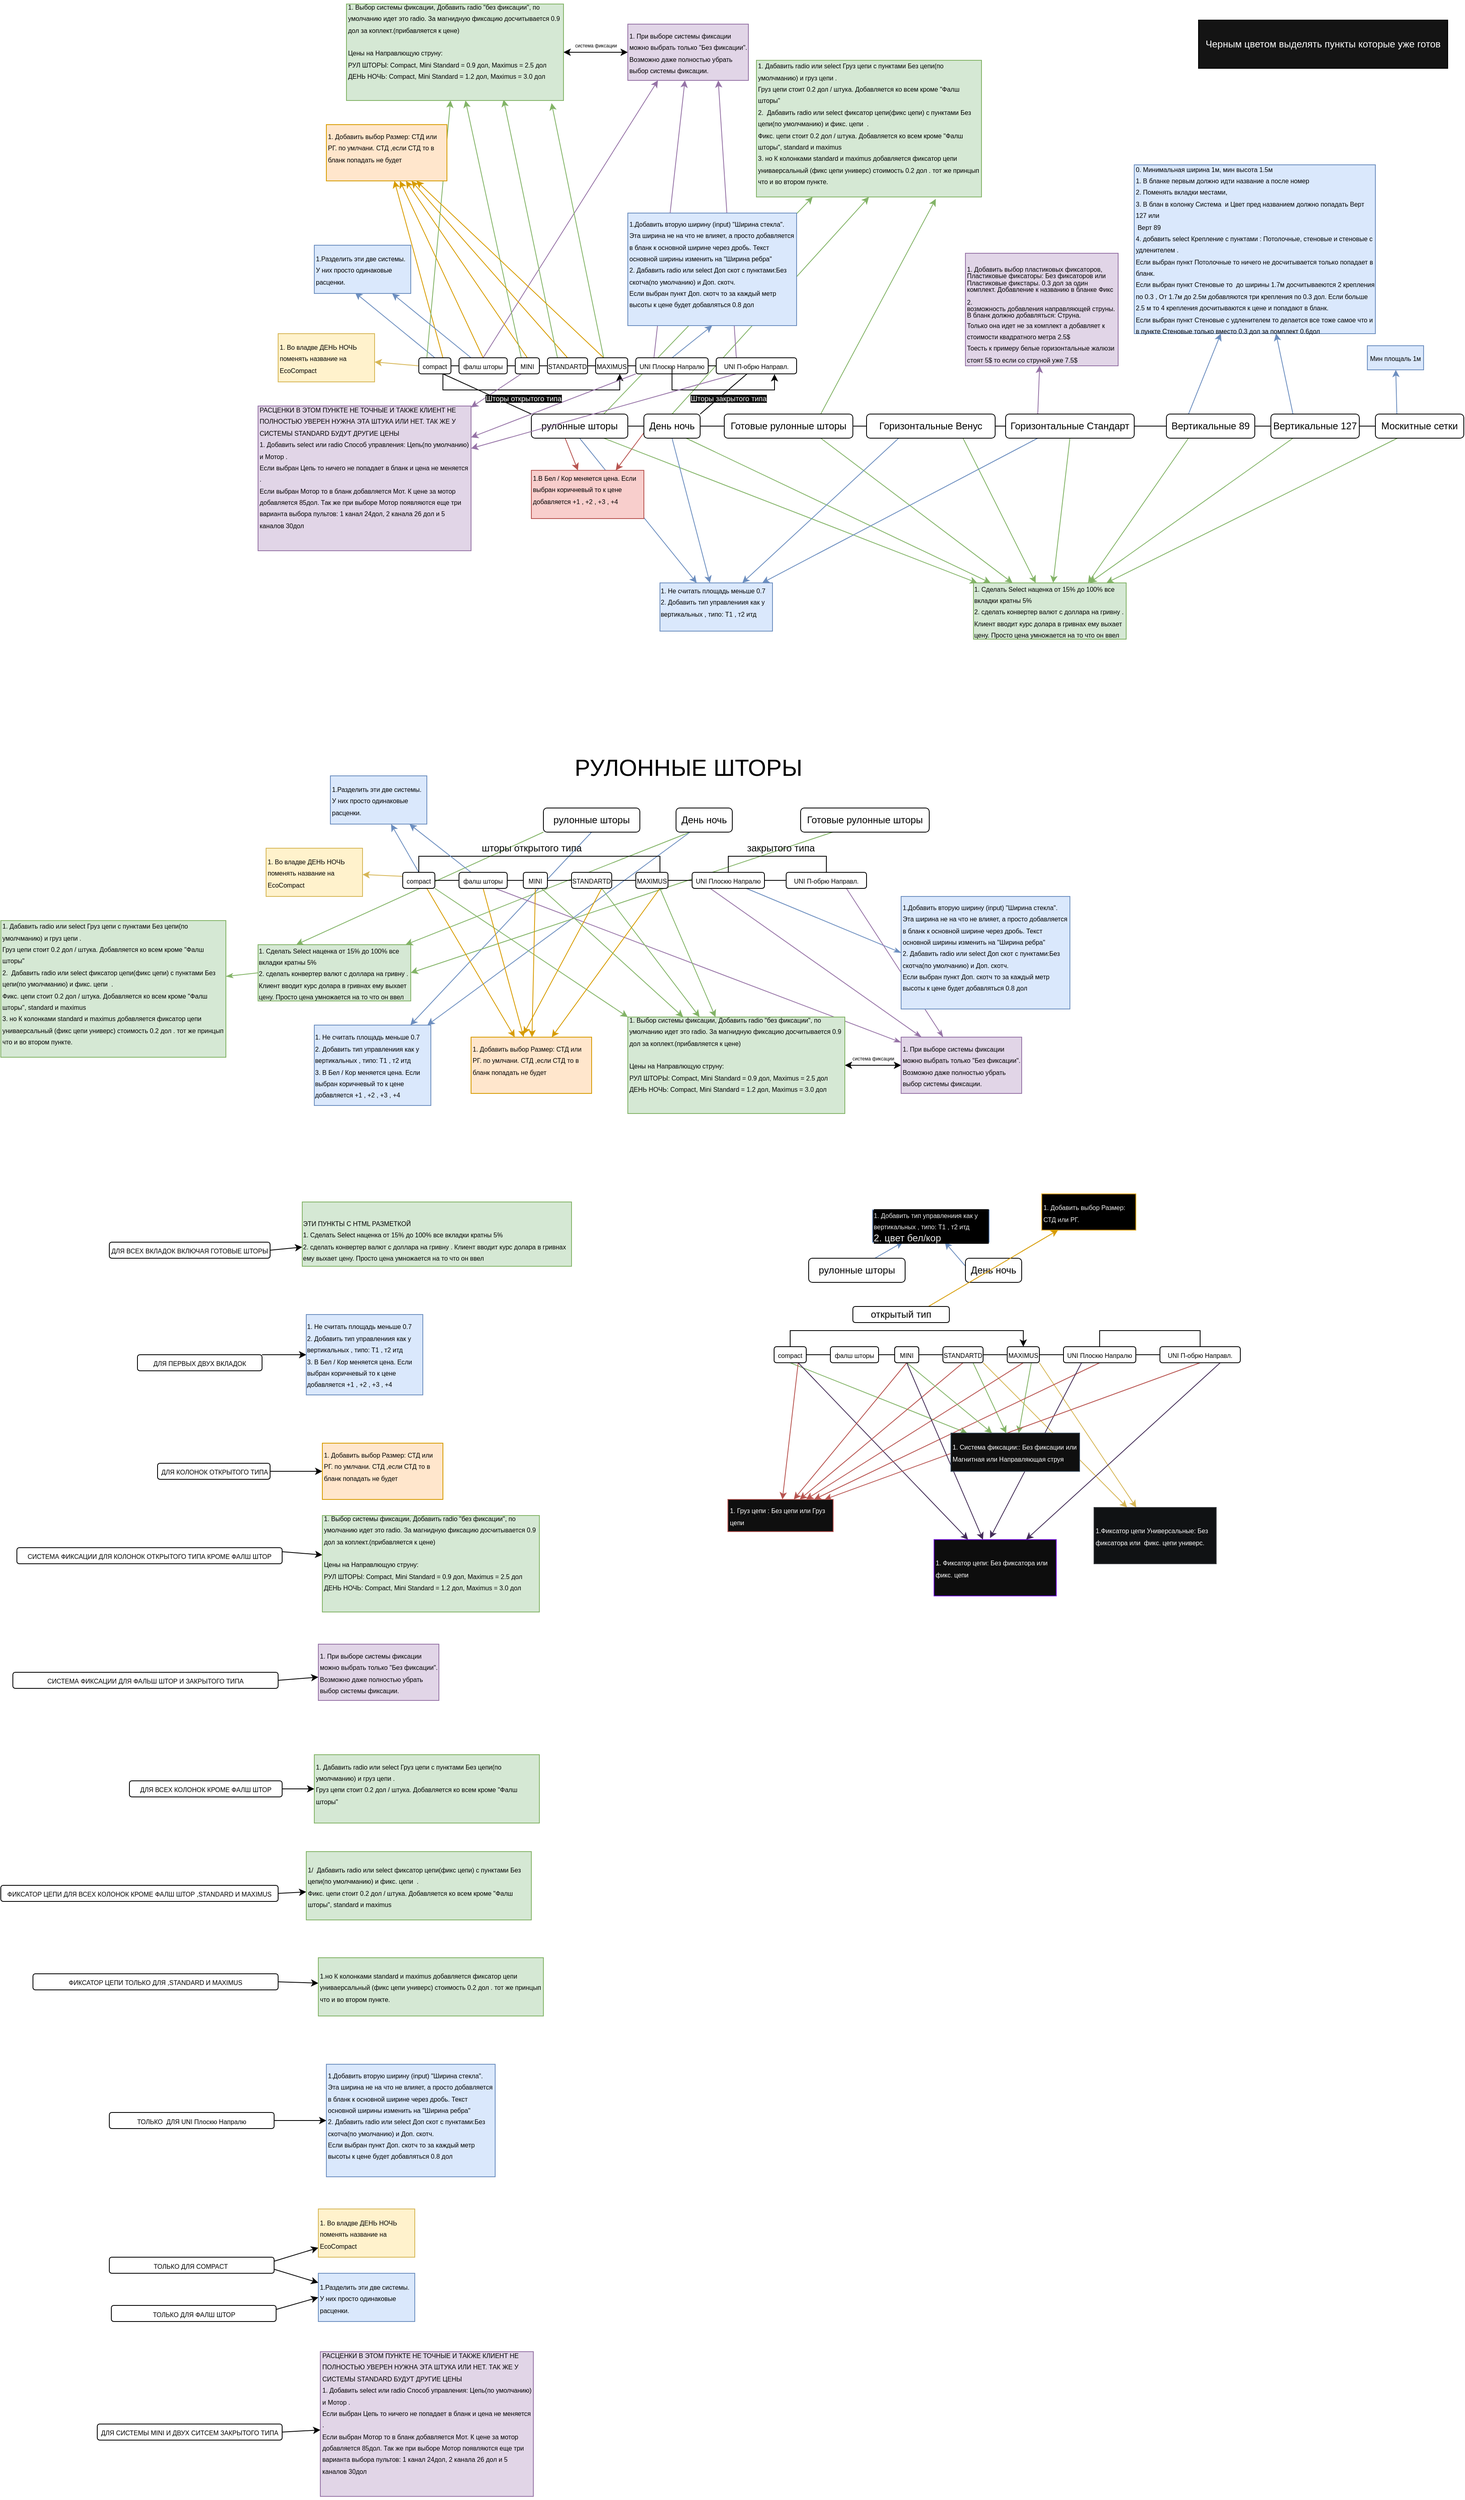<mxfile version="13.9.7" type="github">
  <diagram id="8R-O8yoFd45po1v08qaF" name="Страница 1">
    <mxGraphModel dx="1066" dy="555" grid="1" gridSize="10" guides="1" tooltips="1" connect="1" arrows="1" fold="1" page="1" pageScale="1" pageWidth="827" pageHeight="1169" math="0" shadow="0">
      <root>
        <mxCell id="0" />
        <mxCell id="1" parent="0" />
        <mxCell id="i8wJTRRKYK57xuwCyLoE-1" style="edgeStyle=none;rounded=0;orthogonalLoop=1;jettySize=auto;html=1;exitX=1;exitY=0.5;exitDx=0;exitDy=0;entryX=0;entryY=0.5;entryDx=0;entryDy=0;endArrow=none;endFill=0;" parent="1" source="i8wJTRRKYK57xuwCyLoE-7" target="i8wJTRRKYK57xuwCyLoE-14" edge="1">
          <mxGeometry relative="1" as="geometry" />
        </mxCell>
        <mxCell id="i8wJTRRKYK57xuwCyLoE-2" style="edgeStyle=none;rounded=0;orthogonalLoop=1;jettySize=auto;html=1;exitX=0;exitY=0;exitDx=0;exitDy=0;entryX=0.75;entryY=1;entryDx=0;entryDy=0;endArrow=none;endFill=0;" parent="1" source="i8wJTRRKYK57xuwCyLoE-7" target="i8wJTRRKYK57xuwCyLoE-45" edge="1">
          <mxGeometry relative="1" as="geometry" />
        </mxCell>
        <mxCell id="i8wJTRRKYK57xuwCyLoE-3" style="edgeStyle=none;rounded=0;orthogonalLoop=1;jettySize=auto;html=1;exitX=0.5;exitY=1;exitDx=0;exitDy=0;endArrow=classic;endFill=1;fillColor=#dae8fc;strokeColor=#6c8ebf;" parent="1" source="i8wJTRRKYK57xuwCyLoE-7" target="i8wJTRRKYK57xuwCyLoE-74" edge="1">
          <mxGeometry relative="1" as="geometry" />
        </mxCell>
        <mxCell id="i8wJTRRKYK57xuwCyLoE-4" style="edgeStyle=none;rounded=0;orthogonalLoop=1;jettySize=auto;html=1;exitX=0.75;exitY=1;exitDx=0;exitDy=0;endArrow=classic;endFill=1;fillColor=#d5e8d4;strokeColor=#82b366;" parent="1" source="i8wJTRRKYK57xuwCyLoE-7" target="i8wJTRRKYK57xuwCyLoE-77" edge="1">
          <mxGeometry relative="1" as="geometry" />
        </mxCell>
        <mxCell id="i8wJTRRKYK57xuwCyLoE-5" style="edgeStyle=none;rounded=0;orthogonalLoop=1;jettySize=auto;html=1;exitX=0.25;exitY=0;exitDx=0;exitDy=0;endArrow=classic;endFill=1;fillColor=#f8cecc;strokeColor=#b85450;" parent="1" source="i8wJTRRKYK57xuwCyLoE-7" target="i8wJTRRKYK57xuwCyLoE-80" edge="1">
          <mxGeometry relative="1" as="geometry" />
        </mxCell>
        <mxCell id="i8wJTRRKYK57xuwCyLoE-6" style="edgeStyle=none;rounded=0;orthogonalLoop=1;jettySize=auto;html=1;exitX=0.75;exitY=0;exitDx=0;exitDy=0;entryX=0.25;entryY=1;entryDx=0;entryDy=0;fillColor=#d5e8d4;strokeColor=#82b366;" parent="1" source="i8wJTRRKYK57xuwCyLoE-7" target="i8wJTRRKYK57xuwCyLoE-89" edge="1">
          <mxGeometry relative="1" as="geometry" />
        </mxCell>
        <mxCell id="i8wJTRRKYK57xuwCyLoE-7" value="рулонные шторы" style="rounded=1;whiteSpace=wrap;html=1;" parent="1" vertex="1">
          <mxGeometry x="700" y="550" width="120" height="30" as="geometry" />
        </mxCell>
        <mxCell id="i8wJTRRKYK57xuwCyLoE-8" style="edgeStyle=none;rounded=0;orthogonalLoop=1;jettySize=auto;html=1;exitX=1;exitY=0.5;exitDx=0;exitDy=0;entryX=0;entryY=0.5;entryDx=0;entryDy=0;endArrow=none;endFill=0;" parent="1" source="i8wJTRRKYK57xuwCyLoE-14" target="i8wJTRRKYK57xuwCyLoE-18" edge="1">
          <mxGeometry relative="1" as="geometry" />
        </mxCell>
        <mxCell id="i8wJTRRKYK57xuwCyLoE-9" style="edgeStyle=none;rounded=0;orthogonalLoop=1;jettySize=auto;html=1;exitX=0.5;exitY=1;exitDx=0;exitDy=0;endArrow=classic;endFill=1;fillColor=#dae8fc;strokeColor=#6c8ebf;" parent="1" source="i8wJTRRKYK57xuwCyLoE-14" target="i8wJTRRKYK57xuwCyLoE-74" edge="1">
          <mxGeometry relative="1" as="geometry" />
        </mxCell>
        <mxCell id="i8wJTRRKYK57xuwCyLoE-10" style="edgeStyle=none;rounded=0;orthogonalLoop=1;jettySize=auto;html=1;exitX=0.75;exitY=1;exitDx=0;exitDy=0;endArrow=classic;endFill=1;fillColor=#d5e8d4;strokeColor=#82b366;" parent="1" source="i8wJTRRKYK57xuwCyLoE-14" target="i8wJTRRKYK57xuwCyLoE-77" edge="1">
          <mxGeometry relative="1" as="geometry" />
        </mxCell>
        <mxCell id="i8wJTRRKYK57xuwCyLoE-11" style="edgeStyle=none;rounded=0;orthogonalLoop=1;jettySize=auto;html=1;exitX=0.25;exitY=0;exitDx=0;exitDy=0;entryX=0.75;entryY=0;entryDx=0;entryDy=0;endArrow=classic;endFill=1;fillColor=#f8cecc;strokeColor=#b85450;" parent="1" source="i8wJTRRKYK57xuwCyLoE-14" target="i8wJTRRKYK57xuwCyLoE-80" edge="1">
          <mxGeometry relative="1" as="geometry" />
        </mxCell>
        <mxCell id="i8wJTRRKYK57xuwCyLoE-12" style="edgeStyle=none;rounded=0;orthogonalLoop=1;jettySize=auto;html=1;exitX=1;exitY=0;exitDx=0;exitDy=0;endArrow=none;endFill=0;" parent="1" source="i8wJTRRKYK57xuwCyLoE-14" target="i8wJTRRKYK57xuwCyLoE-69" edge="1">
          <mxGeometry relative="1" as="geometry" />
        </mxCell>
        <mxCell id="i8wJTRRKYK57xuwCyLoE-13" style="edgeStyle=none;rounded=0;orthogonalLoop=1;jettySize=auto;html=1;exitX=0.5;exitY=0;exitDx=0;exitDy=0;entryX=0.5;entryY=1;entryDx=0;entryDy=0;fillColor=#d5e8d4;strokeColor=#82b366;" parent="1" source="i8wJTRRKYK57xuwCyLoE-14" target="i8wJTRRKYK57xuwCyLoE-89" edge="1">
          <mxGeometry relative="1" as="geometry" />
        </mxCell>
        <mxCell id="i8wJTRRKYK57xuwCyLoE-14" value="День ночь" style="rounded=1;whiteSpace=wrap;html=1;" parent="1" vertex="1">
          <mxGeometry x="840" y="550" width="70" height="30" as="geometry" />
        </mxCell>
        <mxCell id="i8wJTRRKYK57xuwCyLoE-15" style="edgeStyle=none;rounded=0;orthogonalLoop=1;jettySize=auto;html=1;exitX=1;exitY=0.5;exitDx=0;exitDy=0;entryX=0;entryY=0.5;entryDx=0;entryDy=0;endArrow=none;endFill=0;" parent="1" source="i8wJTRRKYK57xuwCyLoE-18" target="i8wJTRRKYK57xuwCyLoE-22" edge="1">
          <mxGeometry relative="1" as="geometry" />
        </mxCell>
        <mxCell id="i8wJTRRKYK57xuwCyLoE-16" style="edgeStyle=none;rounded=0;orthogonalLoop=1;jettySize=auto;html=1;exitX=0.75;exitY=1;exitDx=0;exitDy=0;endArrow=classic;endFill=1;fillColor=#d5e8d4;strokeColor=#82b366;" parent="1" source="i8wJTRRKYK57xuwCyLoE-18" target="i8wJTRRKYK57xuwCyLoE-77" edge="1">
          <mxGeometry relative="1" as="geometry" />
        </mxCell>
        <mxCell id="i8wJTRRKYK57xuwCyLoE-17" style="edgeStyle=none;rounded=0;orthogonalLoop=1;jettySize=auto;html=1;exitX=0.75;exitY=0;exitDx=0;exitDy=0;entryX=0.797;entryY=1.014;entryDx=0;entryDy=0;entryPerimeter=0;fillColor=#d5e8d4;strokeColor=#82b366;" parent="1" source="i8wJTRRKYK57xuwCyLoE-18" target="i8wJTRRKYK57xuwCyLoE-89" edge="1">
          <mxGeometry relative="1" as="geometry" />
        </mxCell>
        <mxCell id="i8wJTRRKYK57xuwCyLoE-18" value="Готовые рулонные шторы" style="rounded=1;whiteSpace=wrap;html=1;" parent="1" vertex="1">
          <mxGeometry x="940" y="550" width="160" height="30" as="geometry" />
        </mxCell>
        <mxCell id="i8wJTRRKYK57xuwCyLoE-19" style="edgeStyle=none;rounded=0;orthogonalLoop=1;jettySize=auto;html=1;exitX=1;exitY=0.5;exitDx=0;exitDy=0;endArrow=none;endFill=0;" parent="1" source="i8wJTRRKYK57xuwCyLoE-22" target="i8wJTRRKYK57xuwCyLoE-27" edge="1">
          <mxGeometry relative="1" as="geometry" />
        </mxCell>
        <mxCell id="i8wJTRRKYK57xuwCyLoE-20" style="edgeStyle=none;rounded=0;orthogonalLoop=1;jettySize=auto;html=1;exitX=0.25;exitY=1;exitDx=0;exitDy=0;endArrow=classic;endFill=1;fillColor=#dae8fc;strokeColor=#6c8ebf;" parent="1" source="i8wJTRRKYK57xuwCyLoE-22" target="i8wJTRRKYK57xuwCyLoE-74" edge="1">
          <mxGeometry relative="1" as="geometry" />
        </mxCell>
        <mxCell id="i8wJTRRKYK57xuwCyLoE-21" style="edgeStyle=none;rounded=0;orthogonalLoop=1;jettySize=auto;html=1;exitX=0.75;exitY=1;exitDx=0;exitDy=0;endArrow=classic;endFill=1;fillColor=#d5e8d4;strokeColor=#82b366;" parent="1" source="i8wJTRRKYK57xuwCyLoE-22" target="i8wJTRRKYK57xuwCyLoE-77" edge="1">
          <mxGeometry relative="1" as="geometry" />
        </mxCell>
        <mxCell id="i8wJTRRKYK57xuwCyLoE-22" value="Горизонтальные Венус" style="rounded=1;whiteSpace=wrap;html=1;" parent="1" vertex="1">
          <mxGeometry x="1117" y="550" width="160" height="30" as="geometry" />
        </mxCell>
        <mxCell id="i8wJTRRKYK57xuwCyLoE-23" style="edgeStyle=none;rounded=0;orthogonalLoop=1;jettySize=auto;html=1;exitX=1;exitY=0.5;exitDx=0;exitDy=0;entryX=0;entryY=0.5;entryDx=0;entryDy=0;endArrow=none;endFill=0;" parent="1" source="i8wJTRRKYK57xuwCyLoE-27" target="i8wJTRRKYK57xuwCyLoE-31" edge="1">
          <mxGeometry relative="1" as="geometry" />
        </mxCell>
        <mxCell id="i8wJTRRKYK57xuwCyLoE-24" style="edgeStyle=none;rounded=0;orthogonalLoop=1;jettySize=auto;html=1;exitX=0.25;exitY=1;exitDx=0;exitDy=0;endArrow=classic;endFill=1;fillColor=#dae8fc;strokeColor=#6c8ebf;" parent="1" source="i8wJTRRKYK57xuwCyLoE-27" target="i8wJTRRKYK57xuwCyLoE-74" edge="1">
          <mxGeometry relative="1" as="geometry" />
        </mxCell>
        <mxCell id="i8wJTRRKYK57xuwCyLoE-25" style="edgeStyle=none;rounded=0;orthogonalLoop=1;jettySize=auto;html=1;exitX=0.5;exitY=1;exitDx=0;exitDy=0;endArrow=classic;endFill=1;fillColor=#d5e8d4;strokeColor=#82b366;" parent="1" source="i8wJTRRKYK57xuwCyLoE-27" target="i8wJTRRKYK57xuwCyLoE-77" edge="1">
          <mxGeometry relative="1" as="geometry" />
        </mxCell>
        <mxCell id="i8wJTRRKYK57xuwCyLoE-26" style="edgeStyle=none;rounded=0;orthogonalLoop=1;jettySize=auto;html=1;exitX=0.25;exitY=0;exitDx=0;exitDy=0;fillColor=#e1d5e7;strokeColor=#9673a6;" parent="1" source="i8wJTRRKYK57xuwCyLoE-27" target="i8wJTRRKYK57xuwCyLoE-92" edge="1">
          <mxGeometry relative="1" as="geometry" />
        </mxCell>
        <mxCell id="i8wJTRRKYK57xuwCyLoE-27" value="Горизонтальные Стандарт" style="rounded=1;whiteSpace=wrap;html=1;" parent="1" vertex="1">
          <mxGeometry x="1290" y="550" width="160" height="30" as="geometry" />
        </mxCell>
        <mxCell id="i8wJTRRKYK57xuwCyLoE-28" style="edgeStyle=none;rounded=0;orthogonalLoop=1;jettySize=auto;html=1;exitX=1;exitY=0.5;exitDx=0;exitDy=0;endArrow=none;endFill=0;" parent="1" source="i8wJTRRKYK57xuwCyLoE-31" target="i8wJTRRKYK57xuwCyLoE-35" edge="1">
          <mxGeometry relative="1" as="geometry" />
        </mxCell>
        <mxCell id="i8wJTRRKYK57xuwCyLoE-29" style="edgeStyle=none;rounded=0;orthogonalLoop=1;jettySize=auto;html=1;exitX=0.25;exitY=1;exitDx=0;exitDy=0;entryX=0.75;entryY=0;entryDx=0;entryDy=0;endArrow=classic;endFill=1;fillColor=#d5e8d4;strokeColor=#82b366;" parent="1" source="i8wJTRRKYK57xuwCyLoE-31" target="i8wJTRRKYK57xuwCyLoE-77" edge="1">
          <mxGeometry relative="1" as="geometry" />
        </mxCell>
        <mxCell id="i8wJTRRKYK57xuwCyLoE-30" style="edgeStyle=none;rounded=0;orthogonalLoop=1;jettySize=auto;html=1;exitX=0.25;exitY=0;exitDx=0;exitDy=0;fillColor=#dae8fc;strokeColor=#6c8ebf;" parent="1" source="i8wJTRRKYK57xuwCyLoE-31" target="i8wJTRRKYK57xuwCyLoE-88" edge="1">
          <mxGeometry relative="1" as="geometry" />
        </mxCell>
        <mxCell id="i8wJTRRKYK57xuwCyLoE-31" value="Вертикальные 89" style="rounded=1;whiteSpace=wrap;html=1;" parent="1" vertex="1">
          <mxGeometry x="1490" y="550" width="110" height="30" as="geometry" />
        </mxCell>
        <mxCell id="i8wJTRRKYK57xuwCyLoE-32" style="edgeStyle=none;rounded=0;orthogonalLoop=1;jettySize=auto;html=1;exitX=1;exitY=0.5;exitDx=0;exitDy=0;entryX=0;entryY=0.5;entryDx=0;entryDy=0;endArrow=none;endFill=0;" parent="1" source="i8wJTRRKYK57xuwCyLoE-35" target="i8wJTRRKYK57xuwCyLoE-38" edge="1">
          <mxGeometry relative="1" as="geometry" />
        </mxCell>
        <mxCell id="i8wJTRRKYK57xuwCyLoE-33" style="edgeStyle=none;rounded=0;orthogonalLoop=1;jettySize=auto;html=1;exitX=0.25;exitY=1;exitDx=0;exitDy=0;endArrow=classic;endFill=1;fillColor=#d5e8d4;strokeColor=#82b366;" parent="1" source="i8wJTRRKYK57xuwCyLoE-35" target="i8wJTRRKYK57xuwCyLoE-77" edge="1">
          <mxGeometry relative="1" as="geometry" />
        </mxCell>
        <mxCell id="i8wJTRRKYK57xuwCyLoE-34" style="edgeStyle=none;rounded=0;orthogonalLoop=1;jettySize=auto;html=1;exitX=0.25;exitY=0;exitDx=0;exitDy=0;entryX=0.588;entryY=1;entryDx=0;entryDy=0;entryPerimeter=0;fillColor=#dae8fc;strokeColor=#6c8ebf;" parent="1" source="i8wJTRRKYK57xuwCyLoE-35" target="i8wJTRRKYK57xuwCyLoE-88" edge="1">
          <mxGeometry relative="1" as="geometry" />
        </mxCell>
        <mxCell id="i8wJTRRKYK57xuwCyLoE-35" value="Вертикальные 127" style="rounded=1;whiteSpace=wrap;html=1;" parent="1" vertex="1">
          <mxGeometry x="1620" y="550" width="110" height="30" as="geometry" />
        </mxCell>
        <mxCell id="i8wJTRRKYK57xuwCyLoE-36" style="edgeStyle=none;rounded=0;orthogonalLoop=1;jettySize=auto;html=1;exitX=0.25;exitY=1;exitDx=0;exitDy=0;endArrow=classic;endFill=1;fillColor=#dae8fc;strokeColor=#6c8ebf;" parent="1" source="i8wJTRRKYK57xuwCyLoE-38" target="i8wJTRRKYK57xuwCyLoE-75" edge="1">
          <mxGeometry relative="1" as="geometry" />
        </mxCell>
        <mxCell id="i8wJTRRKYK57xuwCyLoE-37" style="edgeStyle=none;rounded=0;orthogonalLoop=1;jettySize=auto;html=1;exitX=0.25;exitY=1;exitDx=0;exitDy=0;endArrow=classic;endFill=1;fillColor=#d5e8d4;strokeColor=#82b366;" parent="1" source="i8wJTRRKYK57xuwCyLoE-38" target="i8wJTRRKYK57xuwCyLoE-77" edge="1">
          <mxGeometry relative="1" as="geometry" />
        </mxCell>
        <mxCell id="i8wJTRRKYK57xuwCyLoE-38" value="Москитные сетки" style="rounded=1;whiteSpace=wrap;html=1;" parent="1" vertex="1">
          <mxGeometry x="1750" y="550" width="110" height="30" as="geometry" />
        </mxCell>
        <mxCell id="i8wJTRRKYK57xuwCyLoE-39" style="edgeStyle=none;rounded=0;orthogonalLoop=1;jettySize=auto;html=1;exitX=1;exitY=0.5;exitDx=0;exitDy=0;entryX=0;entryY=0.5;entryDx=0;entryDy=0;endArrow=none;endFill=0;" parent="1" source="i8wJTRRKYK57xuwCyLoE-45" target="i8wJTRRKYK57xuwCyLoE-50" edge="1">
          <mxGeometry relative="1" as="geometry" />
        </mxCell>
        <mxCell id="i8wJTRRKYK57xuwCyLoE-40" style="edgeStyle=none;rounded=0;orthogonalLoop=1;jettySize=auto;html=1;exitX=0.5;exitY=0;exitDx=0;exitDy=0;entryX=0.423;entryY=0.984;entryDx=0;entryDy=0;entryPerimeter=0;endArrow=classic;endFill=1;fillColor=#dae8fc;strokeColor=#6c8ebf;" parent="1" source="i8wJTRRKYK57xuwCyLoE-45" target="i8wJTRRKYK57xuwCyLoE-76" edge="1">
          <mxGeometry relative="1" as="geometry" />
        </mxCell>
        <mxCell id="i8wJTRRKYK57xuwCyLoE-41" style="edgeStyle=none;rounded=0;orthogonalLoop=1;jettySize=auto;html=1;exitX=0.75;exitY=0;exitDx=0;exitDy=0;endArrow=classic;endFill=1;fillColor=#ffe6cc;strokeColor=#d79b00;" parent="1" source="i8wJTRRKYK57xuwCyLoE-45" target="i8wJTRRKYK57xuwCyLoE-78" edge="1">
          <mxGeometry relative="1" as="geometry" />
        </mxCell>
        <mxCell id="i8wJTRRKYK57xuwCyLoE-42" style="edgeStyle=orthogonalEdgeStyle;rounded=0;orthogonalLoop=1;jettySize=auto;html=1;exitX=0.75;exitY=1;exitDx=0;exitDy=0;entryX=0.75;entryY=1;entryDx=0;entryDy=0;endArrow=classic;endFill=1;" parent="1" source="i8wJTRRKYK57xuwCyLoE-45" target="i8wJTRRKYK57xuwCyLoE-73" edge="1">
          <mxGeometry relative="1" as="geometry" />
        </mxCell>
        <mxCell id="i8wJTRRKYK57xuwCyLoE-43" style="edgeStyle=none;rounded=0;orthogonalLoop=1;jettySize=auto;html=1;exitX=0.25;exitY=0;exitDx=0;exitDy=0;endArrow=classic;endFill=1;fillColor=#d5e8d4;strokeColor=#82b366;" parent="1" source="i8wJTRRKYK57xuwCyLoE-45" target="i8wJTRRKYK57xuwCyLoE-84" edge="1">
          <mxGeometry relative="1" as="geometry" />
        </mxCell>
        <mxCell id="i8wJTRRKYK57xuwCyLoE-44" style="edgeStyle=none;rounded=0;orthogonalLoop=1;jettySize=auto;html=1;exitX=0;exitY=0.5;exitDx=0;exitDy=0;endArrow=classic;endFill=1;fillColor=#fff2cc;strokeColor=#d6b656;" parent="1" source="i8wJTRRKYK57xuwCyLoE-45" target="i8wJTRRKYK57xuwCyLoE-86" edge="1">
          <mxGeometry relative="1" as="geometry" />
        </mxCell>
        <mxCell id="i8wJTRRKYK57xuwCyLoE-45" value="&lt;font style=&quot;font-size: 8px&quot;&gt;compact&lt;/font&gt;" style="rounded=1;whiteSpace=wrap;html=1;" parent="1" vertex="1">
          <mxGeometry x="560" y="480" width="40" height="20" as="geometry" />
        </mxCell>
        <mxCell id="i8wJTRRKYK57xuwCyLoE-46" style="edgeStyle=none;rounded=0;orthogonalLoop=1;jettySize=auto;html=1;exitX=1;exitY=0.5;exitDx=0;exitDy=0;entryX=0;entryY=0.5;entryDx=0;entryDy=0;endArrow=none;endFill=0;" parent="1" source="i8wJTRRKYK57xuwCyLoE-50" target="i8wJTRRKYK57xuwCyLoE-55" edge="1">
          <mxGeometry relative="1" as="geometry" />
        </mxCell>
        <mxCell id="i8wJTRRKYK57xuwCyLoE-47" style="edgeStyle=none;rounded=0;orthogonalLoop=1;jettySize=auto;html=1;exitX=0.25;exitY=0;exitDx=0;exitDy=0;endArrow=classic;endFill=1;fillColor=#dae8fc;strokeColor=#6c8ebf;" parent="1" source="i8wJTRRKYK57xuwCyLoE-50" target="i8wJTRRKYK57xuwCyLoE-76" edge="1">
          <mxGeometry relative="1" as="geometry" />
        </mxCell>
        <mxCell id="i8wJTRRKYK57xuwCyLoE-48" style="edgeStyle=none;rounded=0;orthogonalLoop=1;jettySize=auto;html=1;exitX=0.5;exitY=0;exitDx=0;exitDy=0;endArrow=classic;endFill=1;fillColor=#ffe6cc;strokeColor=#d79b00;" parent="1" source="i8wJTRRKYK57xuwCyLoE-50" target="i8wJTRRKYK57xuwCyLoE-78" edge="1">
          <mxGeometry relative="1" as="geometry" />
        </mxCell>
        <mxCell id="i8wJTRRKYK57xuwCyLoE-49" style="edgeStyle=none;rounded=0;orthogonalLoop=1;jettySize=auto;html=1;exitX=0.5;exitY=0;exitDx=0;exitDy=0;entryX=0.25;entryY=1;entryDx=0;entryDy=0;endArrow=classic;endFill=1;fillColor=#e1d5e7;strokeColor=#9673a6;" parent="1" source="i8wJTRRKYK57xuwCyLoE-50" target="i8wJTRRKYK57xuwCyLoE-85" edge="1">
          <mxGeometry relative="1" as="geometry" />
        </mxCell>
        <mxCell id="i8wJTRRKYK57xuwCyLoE-50" value="&lt;font style=&quot;font-size: 8px&quot;&gt;фалш шторы&lt;/font&gt;" style="rounded=1;whiteSpace=wrap;html=1;" parent="1" vertex="1">
          <mxGeometry x="610" y="480" width="60" height="20" as="geometry" />
        </mxCell>
        <mxCell id="i8wJTRRKYK57xuwCyLoE-51" style="edgeStyle=none;rounded=0;orthogonalLoop=1;jettySize=auto;html=1;exitX=1;exitY=0.5;exitDx=0;exitDy=0;entryX=0;entryY=0.5;entryDx=0;entryDy=0;endArrow=none;endFill=0;" parent="1" source="i8wJTRRKYK57xuwCyLoE-55" target="i8wJTRRKYK57xuwCyLoE-59" edge="1">
          <mxGeometry relative="1" as="geometry" />
        </mxCell>
        <mxCell id="i8wJTRRKYK57xuwCyLoE-52" style="edgeStyle=none;rounded=0;orthogonalLoop=1;jettySize=auto;html=1;exitX=0.5;exitY=0;exitDx=0;exitDy=0;endArrow=classic;endFill=1;fillColor=#ffe6cc;strokeColor=#d79b00;" parent="1" source="i8wJTRRKYK57xuwCyLoE-55" target="i8wJTRRKYK57xuwCyLoE-78" edge="1">
          <mxGeometry relative="1" as="geometry" />
        </mxCell>
        <mxCell id="i8wJTRRKYK57xuwCyLoE-53" style="edgeStyle=none;rounded=0;orthogonalLoop=1;jettySize=auto;html=1;exitX=0.25;exitY=0;exitDx=0;exitDy=0;endArrow=classic;endFill=1;fillColor=#d5e8d4;strokeColor=#82b366;" parent="1" source="i8wJTRRKYK57xuwCyLoE-55" target="i8wJTRRKYK57xuwCyLoE-84" edge="1">
          <mxGeometry relative="1" as="geometry" />
        </mxCell>
        <mxCell id="i8wJTRRKYK57xuwCyLoE-54" style="edgeStyle=none;rounded=0;orthogonalLoop=1;jettySize=auto;html=1;exitX=0.25;exitY=1;exitDx=0;exitDy=0;fillColor=#e1d5e7;strokeColor=#9673a6;" parent="1" source="i8wJTRRKYK57xuwCyLoE-55" target="i8wJTRRKYK57xuwCyLoE-90" edge="1">
          <mxGeometry relative="1" as="geometry" />
        </mxCell>
        <mxCell id="i8wJTRRKYK57xuwCyLoE-55" value="&lt;font style=&quot;font-size: 8px&quot;&gt;MINI&lt;/font&gt;" style="rounded=1;whiteSpace=wrap;html=1;" parent="1" vertex="1">
          <mxGeometry x="680" y="480" width="30" height="20" as="geometry" />
        </mxCell>
        <mxCell id="i8wJTRRKYK57xuwCyLoE-56" style="edgeStyle=none;rounded=0;orthogonalLoop=1;jettySize=auto;html=1;exitX=1;exitY=0.5;exitDx=0;exitDy=0;entryX=0;entryY=0.5;entryDx=0;entryDy=0;endArrow=none;endFill=0;" parent="1" source="i8wJTRRKYK57xuwCyLoE-59" target="i8wJTRRKYK57xuwCyLoE-73" edge="1">
          <mxGeometry relative="1" as="geometry" />
        </mxCell>
        <mxCell id="i8wJTRRKYK57xuwCyLoE-57" style="edgeStyle=none;rounded=0;orthogonalLoop=1;jettySize=auto;html=1;exitX=0.5;exitY=0;exitDx=0;exitDy=0;endArrow=classic;endFill=1;fillColor=#ffe6cc;strokeColor=#d79b00;" parent="1" source="i8wJTRRKYK57xuwCyLoE-59" target="i8wJTRRKYK57xuwCyLoE-78" edge="1">
          <mxGeometry relative="1" as="geometry" />
        </mxCell>
        <mxCell id="i8wJTRRKYK57xuwCyLoE-58" style="edgeStyle=none;rounded=0;orthogonalLoop=1;jettySize=auto;html=1;exitX=0.25;exitY=0;exitDx=0;exitDy=0;entryX=0.724;entryY=0.991;entryDx=0;entryDy=0;entryPerimeter=0;endArrow=classic;endFill=1;fillColor=#d5e8d4;strokeColor=#82b366;" parent="1" source="i8wJTRRKYK57xuwCyLoE-59" target="i8wJTRRKYK57xuwCyLoE-84" edge="1">
          <mxGeometry relative="1" as="geometry" />
        </mxCell>
        <mxCell id="i8wJTRRKYK57xuwCyLoE-59" value="&lt;font style=&quot;font-size: 8px&quot;&gt;STANDARTD&lt;/font&gt;" style="rounded=1;whiteSpace=wrap;html=1;" parent="1" vertex="1">
          <mxGeometry x="720" y="480" width="50" height="20" as="geometry" />
        </mxCell>
        <mxCell id="i8wJTRRKYK57xuwCyLoE-60" style="edgeStyle=none;rounded=0;orthogonalLoop=1;jettySize=auto;html=1;endArrow=none;endFill=0;" parent="1" source="i8wJTRRKYK57xuwCyLoE-65" target="i8wJTRRKYK57xuwCyLoE-73" edge="1">
          <mxGeometry relative="1" as="geometry" />
        </mxCell>
        <mxCell id="i8wJTRRKYK57xuwCyLoE-61" style="edgeStyle=none;rounded=0;orthogonalLoop=1;jettySize=auto;html=1;exitX=0.5;exitY=0;exitDx=0;exitDy=0;entryX=0.5;entryY=1;entryDx=0;entryDy=0;endArrow=classic;endFill=1;fillColor=#dae8fc;strokeColor=#6c8ebf;" parent="1" source="i8wJTRRKYK57xuwCyLoE-65" target="i8wJTRRKYK57xuwCyLoE-79" edge="1">
          <mxGeometry relative="1" as="geometry" />
        </mxCell>
        <mxCell id="i8wJTRRKYK57xuwCyLoE-62" style="edgeStyle=orthogonalEdgeStyle;rounded=0;orthogonalLoop=1;jettySize=auto;html=1;exitX=0.5;exitY=1;exitDx=0;exitDy=0;entryX=0.725;entryY=1.017;entryDx=0;entryDy=0;entryPerimeter=0;endArrow=classic;endFill=1;" parent="1" source="i8wJTRRKYK57xuwCyLoE-65" target="i8wJTRRKYK57xuwCyLoE-69" edge="1">
          <mxGeometry relative="1" as="geometry" />
        </mxCell>
        <mxCell id="i8wJTRRKYK57xuwCyLoE-63" style="edgeStyle=none;rounded=0;orthogonalLoop=1;jettySize=auto;html=1;exitX=0.25;exitY=0;exitDx=0;exitDy=0;endArrow=classic;endFill=1;fillColor=#e1d5e7;strokeColor=#9673a6;" parent="1" source="i8wJTRRKYK57xuwCyLoE-65" target="i8wJTRRKYK57xuwCyLoE-85" edge="1">
          <mxGeometry relative="1" as="geometry" />
        </mxCell>
        <mxCell id="i8wJTRRKYK57xuwCyLoE-64" style="edgeStyle=none;rounded=0;orthogonalLoop=1;jettySize=auto;html=1;exitX=0;exitY=1;exitDx=0;exitDy=0;fillColor=#e1d5e7;strokeColor=#9673a6;" parent="1" source="i8wJTRRKYK57xuwCyLoE-65" target="i8wJTRRKYK57xuwCyLoE-90" edge="1">
          <mxGeometry relative="1" as="geometry" />
        </mxCell>
        <mxCell id="i8wJTRRKYK57xuwCyLoE-65" value="&lt;font style=&quot;font-size: 8px&quot;&gt;UNI Плоскю Напралю&lt;/font&gt;" style="rounded=1;whiteSpace=wrap;html=1;" parent="1" vertex="1">
          <mxGeometry x="830" y="480" width="90" height="20" as="geometry" />
        </mxCell>
        <mxCell id="i8wJTRRKYK57xuwCyLoE-66" style="edgeStyle=none;rounded=0;orthogonalLoop=1;jettySize=auto;html=1;entryX=1;entryY=0.5;entryDx=0;entryDy=0;endArrow=none;endFill=0;" parent="1" source="i8wJTRRKYK57xuwCyLoE-69" target="i8wJTRRKYK57xuwCyLoE-65" edge="1">
          <mxGeometry relative="1" as="geometry" />
        </mxCell>
        <mxCell id="i8wJTRRKYK57xuwCyLoE-67" style="edgeStyle=none;rounded=0;orthogonalLoop=1;jettySize=auto;html=1;exitX=0.25;exitY=0;exitDx=0;exitDy=0;entryX=0.75;entryY=1;entryDx=0;entryDy=0;endArrow=classic;endFill=1;fillColor=#e1d5e7;strokeColor=#9673a6;" parent="1" source="i8wJTRRKYK57xuwCyLoE-69" target="i8wJTRRKYK57xuwCyLoE-85" edge="1">
          <mxGeometry relative="1" as="geometry" />
        </mxCell>
        <mxCell id="i8wJTRRKYK57xuwCyLoE-68" style="edgeStyle=none;rounded=0;orthogonalLoop=1;jettySize=auto;html=1;exitX=0.25;exitY=1;exitDx=0;exitDy=0;fillColor=#e1d5e7;strokeColor=#9673a6;" parent="1" source="i8wJTRRKYK57xuwCyLoE-69" target="i8wJTRRKYK57xuwCyLoE-90" edge="1">
          <mxGeometry relative="1" as="geometry" />
        </mxCell>
        <mxCell id="i8wJTRRKYK57xuwCyLoE-69" value="&lt;font style=&quot;font-size: 8px&quot;&gt;UNI П-обрю Направл.&lt;/font&gt;" style="rounded=1;whiteSpace=wrap;html=1;" parent="1" vertex="1">
          <mxGeometry x="930" y="480" width="100" height="20" as="geometry" />
        </mxCell>
        <mxCell id="i8wJTRRKYK57xuwCyLoE-70" style="edgeStyle=none;rounded=0;orthogonalLoop=1;jettySize=auto;html=1;exitX=0.5;exitY=1;exitDx=0;exitDy=0;entryX=0.501;entryY=0.667;entryDx=0;entryDy=0;entryPerimeter=0;endArrow=none;endFill=0;" parent="1" source="i8wJTRRKYK57xuwCyLoE-65" target="i8wJTRRKYK57xuwCyLoE-65" edge="1">
          <mxGeometry relative="1" as="geometry" />
        </mxCell>
        <mxCell id="i8wJTRRKYK57xuwCyLoE-71" style="edgeStyle=none;rounded=0;orthogonalLoop=1;jettySize=auto;html=1;exitX=0.25;exitY=0;exitDx=0;exitDy=0;endArrow=classic;endFill=1;fillColor=#ffe6cc;strokeColor=#d79b00;" parent="1" source="i8wJTRRKYK57xuwCyLoE-73" target="i8wJTRRKYK57xuwCyLoE-78" edge="1">
          <mxGeometry relative="1" as="geometry" />
        </mxCell>
        <mxCell id="i8wJTRRKYK57xuwCyLoE-72" style="edgeStyle=none;rounded=0;orthogonalLoop=1;jettySize=auto;html=1;exitX=0.25;exitY=0;exitDx=0;exitDy=0;entryX=0.945;entryY=1.027;entryDx=0;entryDy=0;entryPerimeter=0;endArrow=classic;endFill=1;fillColor=#d5e8d4;strokeColor=#82b366;" parent="1" source="i8wJTRRKYK57xuwCyLoE-73" target="i8wJTRRKYK57xuwCyLoE-84" edge="1">
          <mxGeometry relative="1" as="geometry" />
        </mxCell>
        <mxCell id="i8wJTRRKYK57xuwCyLoE-73" value="&lt;font style=&quot;font-size: 8px&quot;&gt;MAXIMUS&lt;/font&gt;" style="rounded=1;whiteSpace=wrap;html=1;" parent="1" vertex="1">
          <mxGeometry x="780" y="480" width="40" height="20" as="geometry" />
        </mxCell>
        <mxCell id="i8wJTRRKYK57xuwCyLoE-74" value="&lt;div style=&quot;text-align: left&quot;&gt;&lt;span style=&quot;font-size: 8px&quot;&gt;1. Не считать площадь меньше 0.7&amp;nbsp;&lt;/span&gt;&lt;/div&gt;&lt;div style=&quot;text-align: left&quot;&gt;&lt;span style=&quot;font-size: 8px&quot;&gt;2. Добавить тип управлениия как у вертикальных , типо: Т1 , т2 итд&lt;/span&gt;&lt;/div&gt;&lt;div style=&quot;text-align: left&quot;&gt;&lt;span style=&quot;font-size: 8px&quot;&gt;&lt;br&gt;&lt;/span&gt;&lt;/div&gt;" style="whiteSpace=wrap;html=1;fillColor=#dae8fc;strokeColor=#6c8ebf;" parent="1" vertex="1">
          <mxGeometry x="860" y="760" width="140" height="60" as="geometry" />
        </mxCell>
        <mxCell id="i8wJTRRKYK57xuwCyLoE-75" value="&lt;span style=&quot;font-size: 8px ; line-height: 80%&quot;&gt;Мин площаль 1м&lt;/span&gt;" style="whiteSpace=wrap;html=1;fillColor=#dae8fc;strokeColor=#6c8ebf;" parent="1" vertex="1">
          <mxGeometry x="1740" y="465" width="70" height="30" as="geometry" />
        </mxCell>
        <mxCell id="i8wJTRRKYK57xuwCyLoE-76" value="&lt;span style=&quot;font-size: 8px&quot;&gt;1.Разделить эти две системы. У них просто одинаковые расценки.&lt;/span&gt;" style="whiteSpace=wrap;html=1;align=left;fillColor=#dae8fc;strokeColor=#6c8ebf;" parent="1" vertex="1">
          <mxGeometry x="430" y="340" width="120" height="60" as="geometry" />
        </mxCell>
        <mxCell id="i8wJTRRKYK57xuwCyLoE-77" value="&lt;div style=&quot;text-align: left&quot;&gt;&lt;span style=&quot;font-size: 8px&quot;&gt;1. Сделать Select наценка от 15% до 100% все вкладки кратны 5%&lt;/span&gt;&lt;/div&gt;&lt;div style=&quot;text-align: left&quot;&gt;&lt;span style=&quot;font-size: 8px&quot;&gt;2. сделать конвертер валют с доллара на гривну . Клиент вводит курс долара в гривнах ему выхает цену. Просто цена умножается на то что он ввел&lt;/span&gt;&lt;/div&gt;" style="whiteSpace=wrap;html=1;fillColor=#d5e8d4;strokeColor=#82b366;" parent="1" vertex="1">
          <mxGeometry x="1250" y="760" width="190" height="70" as="geometry" />
        </mxCell>
        <mxCell id="i8wJTRRKYK57xuwCyLoE-78" value="&lt;font style=&quot;line-height: 60% ; font-size: 8px&quot;&gt;1. Добавить выбор Размер: СТД или РГ. по умлчани. СТД ,если СТД то в бланк попадать не будет&lt;br&gt;&lt;br&gt;&lt;/font&gt;" style="whiteSpace=wrap;html=1;fillColor=#ffe6cc;strokeColor=#d79b00;align=left;" parent="1" vertex="1">
          <mxGeometry x="445" y="190" width="150" height="70" as="geometry" />
        </mxCell>
        <mxCell id="i8wJTRRKYK57xuwCyLoE-79" value="&lt;font style=&quot;line-height: 60% ; font-size: 8px&quot;&gt;1.Добавить вторую ширину (input) &quot;Ширина стекла&quot;. Эта ширина не на что не влияет, а просто добавляется в бланк к основной ширине через дробь. Текст основной ширины изменить на &quot;Ширина ребра&quot;&lt;br&gt;2. Дабавить radio или select Доп скот с пунктами:Без скотча(по умолчанию) и Доп. скотч.&lt;br&gt;Если выбран пункт Доп. скотч то за каждый метр высоты к цене будет добавляться 0.8 дол&lt;br&gt;&lt;br&gt;&lt;/font&gt;" style="whiteSpace=wrap;html=1;fillColor=#dae8fc;strokeColor=#6c8ebf;align=left;" parent="1" vertex="1">
          <mxGeometry x="820" y="300" width="210" height="140" as="geometry" />
        </mxCell>
        <mxCell id="i8wJTRRKYK57xuwCyLoE-80" value="&lt;font style=&quot;font-size: 8px ; line-height: 80%&quot;&gt;1.В Бел / Кор меняется цена. Если выбран коричневый то к цене добавляется +1 , +2 , +3 , +4&lt;br&gt;&lt;br&gt;&lt;/font&gt;" style="whiteSpace=wrap;html=1;fillColor=#f8cecc;strokeColor=#b85450;align=left;" parent="1" vertex="1">
          <mxGeometry x="700" y="620" width="140" height="60" as="geometry" />
        </mxCell>
        <mxCell id="i8wJTRRKYK57xuwCyLoE-81" value="&lt;font style=&quot;font-size: 9px ; background-color: rgb(13 , 13 , 13)&quot; color=&quot;#ffffff&quot;&gt;Шторы открытого типа&lt;/font&gt;" style="text;html=1;align=center;verticalAlign=middle;resizable=0;points=[];autosize=1;" parent="1" vertex="1">
          <mxGeometry x="635" y="520" width="110" height="20" as="geometry" />
        </mxCell>
        <mxCell id="i8wJTRRKYK57xuwCyLoE-82" value="&lt;font style=&quot;background-color: rgb(15 , 15 , 15) ; font-size: 9px&quot; color=&quot;#f7f7f7&quot;&gt;Шторы закрытого типа&lt;/font&gt;" style="text;html=1;align=center;verticalAlign=middle;resizable=0;points=[];autosize=1;" parent="1" vertex="1">
          <mxGeometry x="890" y="520" width="110" height="20" as="geometry" />
        </mxCell>
        <mxCell id="i8wJTRRKYK57xuwCyLoE-83" style="edgeStyle=none;rounded=0;orthogonalLoop=1;jettySize=auto;html=1;exitX=1;exitY=0.5;exitDx=0;exitDy=0;entryX=0;entryY=0.5;entryDx=0;entryDy=0;endArrow=classic;endFill=1;startArrow=classic;startFill=1;" parent="1" source="i8wJTRRKYK57xuwCyLoE-84" target="i8wJTRRKYK57xuwCyLoE-85" edge="1">
          <mxGeometry relative="1" as="geometry" />
        </mxCell>
        <mxCell id="i8wJTRRKYK57xuwCyLoE-84" value="&lt;font style=&quot;line-height: 60% ; font-size: 8px&quot;&gt;1. Выбор системы фиксации, Добавить radio &quot;без фиксации&quot;, по умолчанию идет это radio. За магнидную фиксацию досчитывается 0.9 дол за коплект.(прибавляется к цене)&lt;br&gt;&lt;br&gt;Цены на Направлющую струну:&lt;br&gt;РУЛ ШТОРЫ: Compact, Mini Standard = 0.9 дол, Maximus = 2.5 дол&lt;br&gt;ДЕНЬ НОЧЬ: Compact, Mini Standard = 1.2 дол, Maximus = 3.0 дол&lt;br&gt;&lt;br&gt;&lt;br&gt;&lt;/font&gt;" style="whiteSpace=wrap;html=1;fillColor=#d5e8d4;strokeColor=#82b366;align=left;" parent="1" vertex="1">
          <mxGeometry x="470" y="40" width="270" height="120" as="geometry" />
        </mxCell>
        <mxCell id="i8wJTRRKYK57xuwCyLoE-85" value="&lt;font style=&quot;line-height: 60% ; font-size: 8px&quot;&gt;1. При выборе системы фиксации можно выбрать только &quot;Без фиксации&quot;.&lt;br&gt;Возможно даже полностью убрать выбор системы фиксации.&lt;br&gt;&lt;/font&gt;" style="whiteSpace=wrap;html=1;fillColor=#e1d5e7;strokeColor=#9673a6;align=left;" parent="1" vertex="1">
          <mxGeometry x="820" y="65" width="150" height="70" as="geometry" />
        </mxCell>
        <mxCell id="i8wJTRRKYK57xuwCyLoE-86" value="&lt;span style=&quot;font-size: 8px&quot;&gt;1. Во владве ДЕНЬ НОЧЬ&amp;nbsp; поменять название на EcoCompact&lt;/span&gt;" style="whiteSpace=wrap;html=1;align=left;fillColor=#fff2cc;strokeColor=#d6b656;" parent="1" vertex="1">
          <mxGeometry x="385" y="450" width="120" height="60" as="geometry" />
        </mxCell>
        <mxCell id="i8wJTRRKYK57xuwCyLoE-87" value="&lt;font style=&quot;font-size: 6px&quot;&gt;система фиксации&lt;/font&gt;" style="text;html=1;align=center;verticalAlign=middle;resizable=0;points=[];autosize=1;" parent="1" vertex="1">
          <mxGeometry x="745" y="80" width="70" height="20" as="geometry" />
        </mxCell>
        <mxCell id="i8wJTRRKYK57xuwCyLoE-88" value="&lt;span style=&quot;font-size: 8px&quot;&gt;0&lt;/span&gt;&lt;span style=&quot;font-size: 8px&quot;&gt;. Минимальная ширина 1м, мин высота 1.5м&lt;/span&gt;&lt;span style=&quot;font-size: 8px&quot;&gt;&lt;br&gt;1. В бланке первым должно идти название а после номер&lt;br&gt;2. Поменять вкладки местами,&lt;br&gt;3. В блан в колонку Система&amp;nbsp; и Цвет пред названием должно попадать&amp;nbsp;&lt;/span&gt;&lt;span style=&quot;font-size: 8px&quot;&gt;Верт 127 или&amp;nbsp;&lt;/span&gt;&lt;span style=&quot;font-size: 8px&quot;&gt;&lt;br&gt;&amp;nbsp;Верт 89&lt;br&gt;4. добавить select Крепление с пунктами : Потолочные, стеновые и стеновые с удленителем .&lt;br&gt;Если выбран пункт Потолочные то ничего не досчитывается только попадает в бланк.&lt;br&gt;Если выбран пункт Стеновые то&amp;nbsp; до ширины 1.7м досчитываеются 2 крепления по 0.3 , От 1.7м до 2.5м добавляются три крепления по 0.3 дол. Если больше 2.5 м то 4 крепления досчитываются к цене и попадают в бланк.&lt;br&gt;Если выбран пункт Стеновые с удленителем то делается все тоже самое что и в пункте Стеновые только вместо 0.3 дол за помплект 0.6дол&lt;br&gt;&lt;/span&gt;" style="whiteSpace=wrap;html=1;fillColor=#dae8fc;strokeColor=#6c8ebf;align=left;" parent="1" vertex="1">
          <mxGeometry x="1450" y="240" width="300" height="210" as="geometry" />
        </mxCell>
        <mxCell id="i8wJTRRKYK57xuwCyLoE-89" value="&lt;font style=&quot;font-size: 8px ; line-height: 80%&quot;&gt;1. Дабавить radio или select Груз цепи с пунктами Без цепи(по умолчманию) и груз цепи .&lt;br&gt;Груз цепи стоит 0.2 дол / штука. Добавляется ко всем кроме &quot;Фалш шторы&quot;&lt;br&gt;2.&amp;nbsp; Дабавить radio или select фиксатор цепи(фикс цепи) с пунктами Без цепи(по умолчманию) и фикс. цепи&amp;nbsp; .&lt;br&gt;Фикс. цепи стоит 0.2 дол / штука. Добавляется ко всем кроме &quot;Фалш шторы&quot;, standard и maximus &lt;br&gt;3. но К колонками&amp;nbsp;standard и maximus добавляется фиксатор цепи униваерсальный (фикс цепи универс) стоимость 0.2 дол . тот же принцып что и во втором пункте.&lt;br&gt;&lt;br&gt;&lt;/font&gt;" style="whiteSpace=wrap;html=1;fillColor=#d5e8d4;strokeColor=#82b366;align=left;" parent="1" vertex="1">
          <mxGeometry x="980" y="110" width="280" height="170" as="geometry" />
        </mxCell>
        <mxCell id="i8wJTRRKYK57xuwCyLoE-90" value="&lt;font style=&quot;line-height: 60% ; font-size: 8px&quot;&gt;РАСЦЕНКИ В ЭТОМ ПУНКТЕ НЕ ТОЧНЫЕ И ТАКЖЕ КЛИЕНТ НЕ ПОЛНОСТЬЮ УВЕРЕН НУЖНА ЭТА ШТУКА ИЛИ НЕТ. ТАК ЖЕ У СИСТЕМЫ STANDARD БУДУТ ДРУГИЕ ЦЕНЫ&lt;br&gt;1. Добавить select или radio Способ управления: Цепь(по умолчанию) и Мотор .&lt;br&gt;Если выбран Цепь то ничего не попадает в бланк и цена не меняется .&amp;nbsp;&lt;br&gt;Если выбран Мотор то в бланк добавляется Мот. К цене за мотор добавляется 85дол. Так же при выборе Мотор появляются еще три варианта выбора пультов: 1 канал 24дол, 2 канала 26 дол и 5 каналов 30дол&amp;nbsp;&lt;br&gt;&lt;br&gt;&lt;br&gt;&lt;/font&gt;" style="whiteSpace=wrap;html=1;fillColor=#e1d5e7;strokeColor=#9673a6;align=left;" parent="1" vertex="1">
          <mxGeometry x="360" y="540" width="265" height="180" as="geometry" />
        </mxCell>
        <mxCell id="i8wJTRRKYK57xuwCyLoE-91" value="&lt;font color=&quot;#ffffff&quot;&gt;Черным цветом выделять пункты которые уже готов&lt;/font&gt;" style="whiteSpace=wrap;html=1;fillColor=#141414;" parent="1" vertex="1">
          <mxGeometry x="1530" y="60" width="310" height="60" as="geometry" />
        </mxCell>
        <mxCell id="i8wJTRRKYK57xuwCyLoE-92" value="&lt;font style=&quot;line-height: 60%&quot;&gt;&lt;span style=&quot;font-size: 8px&quot;&gt;&lt;br&gt;&lt;/span&gt;&lt;div&gt;&lt;span style=&quot;font-size: 8px&quot;&gt;1. Добавить выбор пластиковых фиксаторов, Пластиковые фиксаторы: Без фиксаторов или Пластиковые фикстары. 0.3 дол за один комплект. Добавление к названию в бланке Фикс&lt;/span&gt;&lt;/div&gt;&lt;div&gt;&lt;span style=&quot;font-size: 8px&quot;&gt;&lt;br&gt;&lt;/span&gt;&lt;/div&gt;&lt;div&gt;&lt;span style=&quot;font-size: 8px&quot;&gt;2.&lt;/span&gt;&lt;/div&gt;&lt;div&gt;&lt;span style=&quot;font-size: 8px&quot;&gt;&lt;span&gt;возможность добавления направляющей струны. В бланк должно добавляться: Струна.&lt;/span&gt;&lt;br&gt;&lt;/span&gt;&lt;/div&gt;&lt;/font&gt;&lt;div&gt;&lt;span style=&quot;font-size: 8px&quot;&gt;Только она идет не за комплект а добавляет к стоимости квадратного метра 2.5$&lt;/span&gt;&lt;/div&gt;&lt;div&gt;&lt;span style=&quot;font-size: 8px&quot;&gt;Тоесть к примеру белые горизонтальные жалюзи стоят 5$ то если со струной уже 7.5$&lt;/span&gt;&lt;/div&gt;" style="whiteSpace=wrap;html=1;fillColor=#e1d5e7;strokeColor=#9673a6;align=left;" parent="1" vertex="1">
          <mxGeometry x="1240" y="350" width="190" height="140" as="geometry" />
        </mxCell>
        <mxCell id="i8wJTRRKYK57xuwCyLoE-93" style="edgeStyle=none;rounded=0;orthogonalLoop=1;jettySize=auto;html=1;exitX=0;exitY=1;exitDx=0;exitDy=0;entryX=0.25;entryY=0;entryDx=0;entryDy=0;fillColor=#d5e8d4;strokeColor=#82b366;" parent="1" source="i8wJTRRKYK57xuwCyLoE-95" target="i8wJTRRKYK57xuwCyLoE-131" edge="1">
          <mxGeometry relative="1" as="geometry" />
        </mxCell>
        <mxCell id="i8wJTRRKYK57xuwCyLoE-94" style="edgeStyle=none;rounded=0;orthogonalLoop=1;jettySize=auto;html=1;exitX=0.5;exitY=1;exitDx=0;exitDy=0;fillColor=#dae8fc;strokeColor=#6c8ebf;" parent="1" source="i8wJTRRKYK57xuwCyLoE-95" target="i8wJTRRKYK57xuwCyLoE-132" edge="1">
          <mxGeometry relative="1" as="geometry" />
        </mxCell>
        <mxCell id="i8wJTRRKYK57xuwCyLoE-95" value="рулонные шторы" style="rounded=1;whiteSpace=wrap;html=1;" parent="1" vertex="1">
          <mxGeometry x="715" y="1040" width="120" height="30" as="geometry" />
        </mxCell>
        <mxCell id="i8wJTRRKYK57xuwCyLoE-96" style="edgeStyle=none;rounded=0;orthogonalLoop=1;jettySize=auto;html=1;exitX=0.25;exitY=1;exitDx=0;exitDy=0;fillColor=#d5e8d4;strokeColor=#82b366;" parent="1" source="i8wJTRRKYK57xuwCyLoE-98" target="i8wJTRRKYK57xuwCyLoE-131" edge="1">
          <mxGeometry relative="1" as="geometry" />
        </mxCell>
        <mxCell id="i8wJTRRKYK57xuwCyLoE-97" style="edgeStyle=none;rounded=0;orthogonalLoop=1;jettySize=auto;html=1;exitX=0.25;exitY=1;exitDx=0;exitDy=0;fillColor=#dae8fc;strokeColor=#6c8ebf;" parent="1" source="i8wJTRRKYK57xuwCyLoE-98" target="i8wJTRRKYK57xuwCyLoE-132" edge="1">
          <mxGeometry relative="1" as="geometry" />
        </mxCell>
        <mxCell id="i8wJTRRKYK57xuwCyLoE-98" value="День ночь" style="rounded=1;whiteSpace=wrap;html=1;" parent="1" vertex="1">
          <mxGeometry x="880" y="1040" width="70" height="30" as="geometry" />
        </mxCell>
        <mxCell id="i8wJTRRKYK57xuwCyLoE-99" style="edgeStyle=none;rounded=0;orthogonalLoop=1;jettySize=auto;html=1;exitX=0.25;exitY=1;exitDx=0;exitDy=0;entryX=1;entryY=0.5;entryDx=0;entryDy=0;fillColor=#d5e8d4;strokeColor=#82b366;" parent="1" source="i8wJTRRKYK57xuwCyLoE-100" target="i8wJTRRKYK57xuwCyLoE-131" edge="1">
          <mxGeometry relative="1" as="geometry" />
        </mxCell>
        <mxCell id="i8wJTRRKYK57xuwCyLoE-100" value="Готовые рулонные шторы" style="rounded=1;whiteSpace=wrap;html=1;" parent="1" vertex="1">
          <mxGeometry x="1035" y="1040" width="160" height="30" as="geometry" />
        </mxCell>
        <mxCell id="i8wJTRRKYK57xuwCyLoE-101" style="edgeStyle=none;rounded=0;orthogonalLoop=1;jettySize=auto;html=1;exitX=0;exitY=0.25;exitDx=0;exitDy=0;fillColor=#fff2cc;strokeColor=#d6b656;" parent="1" source="i8wJTRRKYK57xuwCyLoE-107" target="i8wJTRRKYK57xuwCyLoE-133" edge="1">
          <mxGeometry relative="1" as="geometry" />
        </mxCell>
        <mxCell id="i8wJTRRKYK57xuwCyLoE-102" style="edgeStyle=none;rounded=0;orthogonalLoop=1;jettySize=auto;html=1;exitX=0.5;exitY=0;exitDx=0;exitDy=0;entryX=0.629;entryY=1.002;entryDx=0;entryDy=0;entryPerimeter=0;fillColor=#dae8fc;strokeColor=#6c8ebf;" parent="1" source="i8wJTRRKYK57xuwCyLoE-107" target="i8wJTRRKYK57xuwCyLoE-134" edge="1">
          <mxGeometry relative="1" as="geometry" />
        </mxCell>
        <mxCell id="i8wJTRRKYK57xuwCyLoE-103" style="edgeStyle=none;rounded=0;orthogonalLoop=1;jettySize=auto;html=1;exitX=0.75;exitY=1;exitDx=0;exitDy=0;fillColor=#ffe6cc;strokeColor=#d79b00;" parent="1" source="i8wJTRRKYK57xuwCyLoE-107" target="i8wJTRRKYK57xuwCyLoE-135" edge="1">
          <mxGeometry relative="1" as="geometry" />
        </mxCell>
        <mxCell id="i8wJTRRKYK57xuwCyLoE-104" style="edgeStyle=none;rounded=0;orthogonalLoop=1;jettySize=auto;html=1;exitX=1;exitY=0.5;exitDx=0;exitDy=0;entryX=0;entryY=0.5;entryDx=0;entryDy=0;endArrow=none;endFill=0;" parent="1" source="i8wJTRRKYK57xuwCyLoE-107" target="i8wJTRRKYK57xuwCyLoE-112" edge="1">
          <mxGeometry relative="1" as="geometry" />
        </mxCell>
        <mxCell id="i8wJTRRKYK57xuwCyLoE-105" style="edgeStyle=orthogonalEdgeStyle;rounded=0;orthogonalLoop=1;jettySize=auto;html=1;exitX=0.5;exitY=0;exitDx=0;exitDy=0;entryX=0.75;entryY=0;entryDx=0;entryDy=0;endArrow=none;endFill=0;" parent="1" source="i8wJTRRKYK57xuwCyLoE-107" target="i8wJTRRKYK57xuwCyLoE-121" edge="1">
          <mxGeometry relative="1" as="geometry" />
        </mxCell>
        <mxCell id="i8wJTRRKYK57xuwCyLoE-106" style="edgeStyle=none;rounded=0;orthogonalLoop=1;jettySize=auto;html=1;exitX=1;exitY=1;exitDx=0;exitDy=0;entryX=0;entryY=0;entryDx=0;entryDy=0;endArrow=classic;endFill=1;fillColor=#d5e8d4;strokeColor=#82b366;" parent="1" source="i8wJTRRKYK57xuwCyLoE-107" target="i8wJTRRKYK57xuwCyLoE-142" edge="1">
          <mxGeometry relative="1" as="geometry" />
        </mxCell>
        <mxCell id="i8wJTRRKYK57xuwCyLoE-107" value="&lt;font style=&quot;font-size: 8px&quot;&gt;compact&lt;/font&gt;" style="rounded=1;whiteSpace=wrap;html=1;" parent="1" vertex="1">
          <mxGeometry x="540" y="1120" width="40" height="20" as="geometry" />
        </mxCell>
        <mxCell id="i8wJTRRKYK57xuwCyLoE-108" style="edgeStyle=none;rounded=0;orthogonalLoop=1;jettySize=auto;html=1;exitX=0.25;exitY=0;exitDx=0;exitDy=0;fillColor=#dae8fc;strokeColor=#6c8ebf;" parent="1" source="i8wJTRRKYK57xuwCyLoE-112" target="i8wJTRRKYK57xuwCyLoE-134" edge="1">
          <mxGeometry relative="1" as="geometry" />
        </mxCell>
        <mxCell id="i8wJTRRKYK57xuwCyLoE-109" style="edgeStyle=none;rounded=0;orthogonalLoop=1;jettySize=auto;html=1;exitX=0.5;exitY=1;exitDx=0;exitDy=0;fillColor=#ffe6cc;strokeColor=#d79b00;" parent="1" source="i8wJTRRKYK57xuwCyLoE-112" target="i8wJTRRKYK57xuwCyLoE-135" edge="1">
          <mxGeometry relative="1" as="geometry" />
        </mxCell>
        <mxCell id="i8wJTRRKYK57xuwCyLoE-110" style="edgeStyle=none;rounded=0;orthogonalLoop=1;jettySize=auto;html=1;exitX=1;exitY=0.5;exitDx=0;exitDy=0;entryX=0;entryY=0.5;entryDx=0;entryDy=0;endArrow=none;endFill=0;" parent="1" source="i8wJTRRKYK57xuwCyLoE-112" target="i8wJTRRKYK57xuwCyLoE-138" edge="1">
          <mxGeometry relative="1" as="geometry" />
        </mxCell>
        <mxCell id="i8wJTRRKYK57xuwCyLoE-111" style="edgeStyle=none;rounded=0;orthogonalLoop=1;jettySize=auto;html=1;exitX=0.75;exitY=1;exitDx=0;exitDy=0;startArrow=none;startFill=0;endArrow=classicThin;endFill=1;fillColor=#e1d5e7;strokeColor=#9673a6;" parent="1" source="i8wJTRRKYK57xuwCyLoE-112" target="i8wJTRRKYK57xuwCyLoE-143" edge="1">
          <mxGeometry relative="1" as="geometry" />
        </mxCell>
        <mxCell id="i8wJTRRKYK57xuwCyLoE-112" value="&lt;font style=&quot;font-size: 8px&quot;&gt;фалш шторы&lt;/font&gt;" style="rounded=1;whiteSpace=wrap;html=1;" parent="1" vertex="1">
          <mxGeometry x="610" y="1120" width="60" height="20" as="geometry" />
        </mxCell>
        <mxCell id="i8wJTRRKYK57xuwCyLoE-113" style="edgeStyle=none;rounded=0;orthogonalLoop=1;jettySize=auto;html=1;exitX=0.5;exitY=1;exitDx=0;exitDy=0;fillColor=#ffe6cc;strokeColor=#d79b00;" parent="1" source="i8wJTRRKYK57xuwCyLoE-138" target="i8wJTRRKYK57xuwCyLoE-135" edge="1">
          <mxGeometry relative="1" as="geometry" />
        </mxCell>
        <mxCell id="i8wJTRRKYK57xuwCyLoE-114" style="edgeStyle=none;rounded=0;orthogonalLoop=1;jettySize=auto;html=1;exitX=0.75;exitY=1;exitDx=0;exitDy=0;entryX=0.436;entryY=-0.056;entryDx=0;entryDy=0;entryPerimeter=0;fillColor=#ffe6cc;strokeColor=#d79b00;" parent="1" source="i8wJTRRKYK57xuwCyLoE-117" target="i8wJTRRKYK57xuwCyLoE-135" edge="1">
          <mxGeometry relative="1" as="geometry" />
        </mxCell>
        <mxCell id="i8wJTRRKYK57xuwCyLoE-115" style="edgeStyle=none;rounded=0;orthogonalLoop=1;jettySize=auto;html=1;exitX=1;exitY=0.5;exitDx=0;exitDy=0;entryX=0;entryY=0.5;entryDx=0;entryDy=0;endArrow=none;endFill=0;" parent="1" source="i8wJTRRKYK57xuwCyLoE-117" target="i8wJTRRKYK57xuwCyLoE-121" edge="1">
          <mxGeometry relative="1" as="geometry" />
        </mxCell>
        <mxCell id="i8wJTRRKYK57xuwCyLoE-116" style="edgeStyle=none;rounded=0;orthogonalLoop=1;jettySize=auto;html=1;exitX=0.75;exitY=1;exitDx=0;exitDy=0;endArrow=classic;endFill=1;fillColor=#d5e8d4;strokeColor=#82b366;" parent="1" source="i8wJTRRKYK57xuwCyLoE-117" target="i8wJTRRKYK57xuwCyLoE-142" edge="1">
          <mxGeometry relative="1" as="geometry" />
        </mxCell>
        <mxCell id="i8wJTRRKYK57xuwCyLoE-117" value="&lt;font style=&quot;font-size: 8px&quot;&gt;STANDARTD&lt;/font&gt;" style="rounded=1;whiteSpace=wrap;html=1;" parent="1" vertex="1">
          <mxGeometry x="750" y="1120" width="50" height="20" as="geometry" />
        </mxCell>
        <mxCell id="i8wJTRRKYK57xuwCyLoE-118" style="edgeStyle=none;rounded=0;orthogonalLoop=1;jettySize=auto;html=1;exitX=0.75;exitY=1;exitDx=0;exitDy=0;fillColor=#ffe6cc;strokeColor=#d79b00;" parent="1" source="i8wJTRRKYK57xuwCyLoE-121" target="i8wJTRRKYK57xuwCyLoE-135" edge="1">
          <mxGeometry relative="1" as="geometry" />
        </mxCell>
        <mxCell id="i8wJTRRKYK57xuwCyLoE-119" style="edgeStyle=none;rounded=0;orthogonalLoop=1;jettySize=auto;html=1;exitX=1;exitY=0.5;exitDx=0;exitDy=0;entryX=0;entryY=0.5;entryDx=0;entryDy=0;endArrow=none;endFill=0;" parent="1" source="i8wJTRRKYK57xuwCyLoE-121" target="i8wJTRRKYK57xuwCyLoE-126" edge="1">
          <mxGeometry relative="1" as="geometry" />
        </mxCell>
        <mxCell id="i8wJTRRKYK57xuwCyLoE-120" style="edgeStyle=none;rounded=0;orthogonalLoop=1;jettySize=auto;html=1;exitX=0.75;exitY=1;exitDx=0;exitDy=0;endArrow=classic;endFill=1;fillColor=#d5e8d4;strokeColor=#82b366;" parent="1" source="i8wJTRRKYK57xuwCyLoE-121" target="i8wJTRRKYK57xuwCyLoE-142" edge="1">
          <mxGeometry relative="1" as="geometry" />
        </mxCell>
        <mxCell id="i8wJTRRKYK57xuwCyLoE-121" value="&lt;font style=&quot;font-size: 8px&quot;&gt;MAXIMUS&lt;/font&gt;" style="rounded=1;whiteSpace=wrap;html=1;" parent="1" vertex="1">
          <mxGeometry x="830" y="1120" width="40" height="20" as="geometry" />
        </mxCell>
        <mxCell id="i8wJTRRKYK57xuwCyLoE-122" style="edgeStyle=orthogonalEdgeStyle;rounded=0;orthogonalLoop=1;jettySize=auto;html=1;exitX=1;exitY=0.5;exitDx=0;exitDy=0;entryX=0;entryY=0.5;entryDx=0;entryDy=0;endArrow=none;endFill=0;" parent="1" source="i8wJTRRKYK57xuwCyLoE-126" target="i8wJTRRKYK57xuwCyLoE-128" edge="1">
          <mxGeometry relative="1" as="geometry" />
        </mxCell>
        <mxCell id="i8wJTRRKYK57xuwCyLoE-123" style="edgeStyle=orthogonalEdgeStyle;rounded=0;orthogonalLoop=1;jettySize=auto;html=1;exitX=0.5;exitY=0;exitDx=0;exitDy=0;entryX=0.5;entryY=0;entryDx=0;entryDy=0;endArrow=none;endFill=0;" parent="1" source="i8wJTRRKYK57xuwCyLoE-126" target="i8wJTRRKYK57xuwCyLoE-128" edge="1">
          <mxGeometry relative="1" as="geometry" />
        </mxCell>
        <mxCell id="i8wJTRRKYK57xuwCyLoE-124" style="edgeStyle=none;rounded=0;orthogonalLoop=1;jettySize=auto;html=1;exitX=0.25;exitY=1;exitDx=0;exitDy=0;startArrow=none;startFill=0;endArrow=classicThin;endFill=1;fillColor=#e1d5e7;strokeColor=#9673a6;" parent="1" source="i8wJTRRKYK57xuwCyLoE-126" target="i8wJTRRKYK57xuwCyLoE-143" edge="1">
          <mxGeometry relative="1" as="geometry" />
        </mxCell>
        <mxCell id="i8wJTRRKYK57xuwCyLoE-125" style="edgeStyle=none;rounded=0;orthogonalLoop=1;jettySize=auto;html=1;exitX=0.75;exitY=1;exitDx=0;exitDy=0;entryX=0;entryY=0.5;entryDx=0;entryDy=0;startArrow=none;startFill=0;endArrow=classicThin;endFill=1;fillColor=#dae8fc;strokeColor=#6c8ebf;" parent="1" source="i8wJTRRKYK57xuwCyLoE-126" target="i8wJTRRKYK57xuwCyLoE-146" edge="1">
          <mxGeometry relative="1" as="geometry" />
        </mxCell>
        <mxCell id="i8wJTRRKYK57xuwCyLoE-126" value="&lt;font style=&quot;font-size: 8px&quot;&gt;UNI Плоскю Напралю&lt;/font&gt;" style="rounded=1;whiteSpace=wrap;html=1;" parent="1" vertex="1">
          <mxGeometry x="900" y="1120" width="90" height="20" as="geometry" />
        </mxCell>
        <mxCell id="i8wJTRRKYK57xuwCyLoE-127" style="edgeStyle=none;rounded=0;orthogonalLoop=1;jettySize=auto;html=1;exitX=0.75;exitY=1;exitDx=0;exitDy=0;startArrow=none;startFill=0;endArrow=classicThin;endFill=1;fillColor=#e1d5e7;strokeColor=#9673a6;" parent="1" source="i8wJTRRKYK57xuwCyLoE-128" target="i8wJTRRKYK57xuwCyLoE-143" edge="1">
          <mxGeometry relative="1" as="geometry" />
        </mxCell>
        <mxCell id="i8wJTRRKYK57xuwCyLoE-128" value="&lt;font style=&quot;font-size: 8px&quot;&gt;UNI П-обрю Направл.&lt;/font&gt;" style="rounded=1;whiteSpace=wrap;html=1;" parent="1" vertex="1">
          <mxGeometry x="1017" y="1120" width="100" height="20" as="geometry" />
        </mxCell>
        <mxCell id="i8wJTRRKYK57xuwCyLoE-129" value="&lt;font style=&quot;font-size: 29px&quot;&gt;РУЛОННЫЕ ШТОРЫ&lt;/font&gt;" style="text;html=1;align=center;verticalAlign=middle;resizable=0;points=[];autosize=1;" parent="1" vertex="1">
          <mxGeometry x="745" y="980" width="300" height="20" as="geometry" />
        </mxCell>
        <mxCell id="i8wJTRRKYK57xuwCyLoE-130" style="edgeStyle=none;rounded=0;orthogonalLoop=1;jettySize=auto;html=1;exitX=0;exitY=0.5;exitDx=0;exitDy=0;startArrow=none;startFill=0;endArrow=classicThin;endFill=1;fillColor=#d5e8d4;strokeColor=#82b366;" parent="1" source="i8wJTRRKYK57xuwCyLoE-131" target="i8wJTRRKYK57xuwCyLoE-145" edge="1">
          <mxGeometry relative="1" as="geometry" />
        </mxCell>
        <mxCell id="i8wJTRRKYK57xuwCyLoE-131" value="&lt;div style=&quot;text-align: left&quot;&gt;&lt;span style=&quot;font-size: 8px&quot;&gt;1. Сделать Select наценка от 15% до 100% все вкладки кратны 5%&lt;/span&gt;&lt;/div&gt;&lt;div style=&quot;text-align: left&quot;&gt;&lt;span style=&quot;font-size: 8px&quot;&gt;2. сделать конвертер валют с доллара на гривну . Клиент вводит курс долара в гривнах ему выхает цену. Просто цена умножается на то что он ввел&lt;/span&gt;&lt;/div&gt;" style="whiteSpace=wrap;html=1;fillColor=#d5e8d4;strokeColor=#82b366;" parent="1" vertex="1">
          <mxGeometry x="360" y="1210" width="190" height="70" as="geometry" />
        </mxCell>
        <mxCell id="i8wJTRRKYK57xuwCyLoE-132" value="&lt;div style=&quot;text-align: left&quot;&gt;&lt;span style=&quot;font-size: 8px&quot;&gt;1. Не считать площадь меньше 0.7&amp;nbsp;&lt;/span&gt;&lt;/div&gt;&lt;div style=&quot;text-align: left&quot;&gt;&lt;span style=&quot;font-size: 8px&quot;&gt;2. Добавить тип управлениия как у вертикальных , типо: Т1 , т2 итд&lt;/span&gt;&lt;/div&gt;&lt;div style=&quot;text-align: left&quot;&gt;&lt;span style=&quot;font-size: 8px&quot;&gt;3. В Бел / Кор меняется цена. Если выбран коричневый то к цене добавляется +1 , +2 , +3 , +4&lt;/span&gt;&lt;br style=&quot;font-size: 8px&quot;&gt;&lt;/div&gt;" style="whiteSpace=wrap;html=1;fillColor=#dae8fc;strokeColor=#6c8ebf;" parent="1" vertex="1">
          <mxGeometry x="430" y="1310" width="145" height="100" as="geometry" />
        </mxCell>
        <mxCell id="i8wJTRRKYK57xuwCyLoE-133" value="&lt;span style=&quot;font-size: 8px&quot;&gt;1. Во владве ДЕНЬ НОЧЬ&amp;nbsp; поменять название на EcoCompact&lt;/span&gt;" style="whiteSpace=wrap;html=1;align=left;fillColor=#fff2cc;strokeColor=#d6b656;" parent="1" vertex="1">
          <mxGeometry x="370" y="1090" width="120" height="60" as="geometry" />
        </mxCell>
        <mxCell id="i8wJTRRKYK57xuwCyLoE-134" value="&lt;span style=&quot;font-size: 8px&quot;&gt;1.Разделить эти две системы. У них просто одинаковые расценки.&lt;/span&gt;" style="whiteSpace=wrap;html=1;align=left;fillColor=#dae8fc;strokeColor=#6c8ebf;" parent="1" vertex="1">
          <mxGeometry x="450" y="1000" width="120" height="60" as="geometry" />
        </mxCell>
        <mxCell id="i8wJTRRKYK57xuwCyLoE-135" value="&lt;font style=&quot;line-height: 60% ; font-size: 8px&quot;&gt;1. Добавить выбор Размер: СТД или РГ. по умлчани. СТД ,если СТД то в бланк попадать не будет&lt;br&gt;&lt;br&gt;&lt;/font&gt;" style="whiteSpace=wrap;html=1;fillColor=#ffe6cc;strokeColor=#d79b00;align=left;" parent="1" vertex="1">
          <mxGeometry x="625" y="1325" width="150" height="70" as="geometry" />
        </mxCell>
        <mxCell id="i8wJTRRKYK57xuwCyLoE-136" style="edgeStyle=none;rounded=0;orthogonalLoop=1;jettySize=auto;html=1;exitX=1;exitY=0.5;exitDx=0;exitDy=0;entryX=0;entryY=0.5;entryDx=0;entryDy=0;endArrow=none;endFill=0;" parent="1" source="i8wJTRRKYK57xuwCyLoE-138" target="i8wJTRRKYK57xuwCyLoE-117" edge="1">
          <mxGeometry relative="1" as="geometry" />
        </mxCell>
        <mxCell id="i8wJTRRKYK57xuwCyLoE-137" style="edgeStyle=none;rounded=0;orthogonalLoop=1;jettySize=auto;html=1;exitX=0.75;exitY=1;exitDx=0;exitDy=0;endArrow=classic;endFill=1;fillColor=#d5e8d4;strokeColor=#82b366;" parent="1" source="i8wJTRRKYK57xuwCyLoE-138" target="i8wJTRRKYK57xuwCyLoE-142" edge="1">
          <mxGeometry relative="1" as="geometry" />
        </mxCell>
        <mxCell id="i8wJTRRKYK57xuwCyLoE-138" value="&lt;font style=&quot;font-size: 8px&quot;&gt;MINI&lt;/font&gt;" style="rounded=1;whiteSpace=wrap;html=1;" parent="1" vertex="1">
          <mxGeometry x="690" y="1120" width="30" height="20" as="geometry" />
        </mxCell>
        <mxCell id="i8wJTRRKYK57xuwCyLoE-139" value="шторы открытого типа" style="text;html=1;align=center;verticalAlign=middle;resizable=0;points=[];autosize=1;" parent="1" vertex="1">
          <mxGeometry x="630" y="1080" width="140" height="20" as="geometry" />
        </mxCell>
        <mxCell id="i8wJTRRKYK57xuwCyLoE-140" value="закрытого типа" style="text;html=1;align=center;verticalAlign=middle;resizable=0;points=[];autosize=1;" parent="1" vertex="1">
          <mxGeometry x="960" y="1080" width="100" height="20" as="geometry" />
        </mxCell>
        <mxCell id="i8wJTRRKYK57xuwCyLoE-141" style="edgeStyle=none;rounded=0;orthogonalLoop=1;jettySize=auto;html=1;exitX=1;exitY=0.5;exitDx=0;exitDy=0;endArrow=classic;endFill=1;startArrow=classic;startFill=1;" parent="1" source="i8wJTRRKYK57xuwCyLoE-142" target="i8wJTRRKYK57xuwCyLoE-143" edge="1">
          <mxGeometry relative="1" as="geometry" />
        </mxCell>
        <mxCell id="i8wJTRRKYK57xuwCyLoE-142" value="&lt;font style=&quot;line-height: 60% ; font-size: 8px&quot;&gt;1. Выбор системы фиксации, Добавить radio &quot;без фиксации&quot;, по умолчанию идет это radio. За магнидную фиксацию досчитывается 0.9 дол за коплект.(прибавляется к цене)&lt;br&gt;&lt;br&gt;Цены на Направлющую струну:&lt;br&gt;РУЛ ШТОРЫ: Compact, Mini Standard = 0.9 дол, Maximus = 2.5 дол&lt;br&gt;ДЕНЬ НОЧЬ: Compact, Mini Standard = 1.2 дол, Maximus = 3.0 дол&lt;br&gt;&lt;br&gt;&lt;br&gt;&lt;/font&gt;" style="whiteSpace=wrap;html=1;fillColor=#d5e8d4;strokeColor=#82b366;align=left;" parent="1" vertex="1">
          <mxGeometry x="820" y="1300" width="270" height="120" as="geometry" />
        </mxCell>
        <mxCell id="i8wJTRRKYK57xuwCyLoE-143" value="&lt;font style=&quot;line-height: 60% ; font-size: 8px&quot;&gt;1. При выборе системы фиксации можно выбрать только &quot;Без фиксации&quot;.&lt;br&gt;Возможно даже полностью убрать выбор системы фиксации.&lt;br&gt;&lt;/font&gt;" style="whiteSpace=wrap;html=1;fillColor=#e1d5e7;strokeColor=#9673a6;align=left;" parent="1" vertex="1">
          <mxGeometry x="1160" y="1325" width="150" height="70" as="geometry" />
        </mxCell>
        <mxCell id="i8wJTRRKYK57xuwCyLoE-144" value="&lt;font style=&quot;font-size: 6px&quot;&gt;система фиксации&lt;/font&gt;" style="text;html=1;align=center;verticalAlign=middle;resizable=0;points=[];autosize=1;" parent="1" vertex="1">
          <mxGeometry x="1090" y="1340" width="70" height="20" as="geometry" />
        </mxCell>
        <mxCell id="i8wJTRRKYK57xuwCyLoE-145" value="&lt;font style=&quot;font-size: 8px ; line-height: 80%&quot;&gt;1. Дабавить radio или select Груз цепи с пунктами Без цепи(по умолчманию) и груз цепи .&lt;br&gt;Груз цепи стоит 0.2 дол / штука. Добавляется ко всем кроме &quot;Фалш шторы&quot;&lt;br&gt;2.&amp;nbsp; Дабавить radio или select фиксатор цепи(фикс цепи) с пунктами Без цепи(по умолчманию) и фикс. цепи&amp;nbsp; .&lt;br&gt;Фикс. цепи стоит 0.2 дол / штука. Добавляется ко всем кроме &quot;Фалш шторы&quot;, standard и maximus &lt;br&gt;3. но К колонками&amp;nbsp;standard и maximus добавляется фиксатор цепи униваерсальный (фикс цепи универс) стоимость 0.2 дол . тот же принцып что и во втором пункте.&lt;br&gt;&lt;br&gt;&lt;/font&gt;" style="whiteSpace=wrap;html=1;fillColor=#d5e8d4;strokeColor=#82b366;align=left;" parent="1" vertex="1">
          <mxGeometry x="40" y="1180" width="280" height="170" as="geometry" />
        </mxCell>
        <mxCell id="i8wJTRRKYK57xuwCyLoE-146" value="&lt;font style=&quot;line-height: 60% ; font-size: 8px&quot;&gt;1.Добавить вторую ширину (input) &quot;Ширина стекла&quot;. Эта ширина не на что не влияет, а просто добавляется в бланк к основной ширине через дробь. Текст основной ширины изменить на &quot;Ширина ребра&quot;&lt;br&gt;2. Дабавить radio или select Доп скот с пунктами:Без скотча(по умолчанию) и Доп. скотч.&lt;br&gt;Если выбран пункт Доп. скотч то за каждый метр высоты к цене будет добавляться 0.8 дол&lt;br&gt;&lt;br&gt;&lt;/font&gt;" style="whiteSpace=wrap;html=1;fillColor=#dae8fc;strokeColor=#6c8ebf;align=left;" parent="1" vertex="1">
          <mxGeometry x="1160" y="1150" width="210" height="140" as="geometry" />
        </mxCell>
        <mxCell id="i8wJTRRKYK57xuwCyLoE-147" style="rounded=0;orthogonalLoop=1;jettySize=auto;html=1;exitX=1;exitY=0.5;exitDx=0;exitDy=0;entryX=0;entryY=0.5;entryDx=0;entryDy=0;" parent="1" source="i8wJTRRKYK57xuwCyLoE-148" target="i8wJTRRKYK57xuwCyLoE-151" edge="1">
          <mxGeometry relative="1" as="geometry" />
        </mxCell>
        <mxCell id="i8wJTRRKYK57xuwCyLoE-148" value="&lt;span style=&quot;font-size: 8px&quot;&gt;&amp;nbsp;ДЛЯ КОЛОНОК ОТКРЫТОГО ТИПА&lt;/span&gt;" style="rounded=1;whiteSpace=wrap;html=1;" parent="1" vertex="1">
          <mxGeometry x="235" y="1855" width="140" height="20" as="geometry" />
        </mxCell>
        <mxCell id="i8wJTRRKYK57xuwCyLoE-149" style="edgeStyle=none;rounded=0;orthogonalLoop=1;jettySize=auto;html=1;exitX=1;exitY=0;exitDx=0;exitDy=0;" parent="1" source="i8wJTRRKYK57xuwCyLoE-150" target="i8wJTRRKYK57xuwCyLoE-155" edge="1">
          <mxGeometry relative="1" as="geometry" />
        </mxCell>
        <mxCell id="i8wJTRRKYK57xuwCyLoE-150" value="&lt;span style=&quot;font-size: 8px&quot;&gt;ДЛЯ ПЕРВЫХ ДВУХ ВКЛАДОК&lt;/span&gt;" style="rounded=1;whiteSpace=wrap;html=1;" parent="1" vertex="1">
          <mxGeometry x="210" y="1720" width="155" height="20" as="geometry" />
        </mxCell>
        <mxCell id="i8wJTRRKYK57xuwCyLoE-151" value="&lt;font style=&quot;line-height: 60% ; font-size: 8px&quot;&gt;1. Добавить выбор Размер: СТД или РГ. по умлчани. СТД ,если СТД то в бланк попадать не будет&lt;br&gt;&lt;br&gt;&lt;/font&gt;" style="whiteSpace=wrap;html=1;fillColor=#ffe6cc;strokeColor=#d79b00;align=left;" parent="1" vertex="1">
          <mxGeometry x="440" y="1830" width="150" height="70" as="geometry" />
        </mxCell>
        <mxCell id="i8wJTRRKYK57xuwCyLoE-152" style="edgeStyle=none;rounded=0;orthogonalLoop=1;jettySize=auto;html=1;exitX=1;exitY=0.5;exitDx=0;exitDy=0;" parent="1" source="i8wJTRRKYK57xuwCyLoE-153" target="i8wJTRRKYK57xuwCyLoE-154" edge="1">
          <mxGeometry relative="1" as="geometry" />
        </mxCell>
        <mxCell id="i8wJTRRKYK57xuwCyLoE-153" value="&lt;span style=&quot;font-size: 8px&quot;&gt;ДЛЯ ВСЕХ ВКЛАДОК ВКЛЮЧАЯ ГОТОВЫЕ ШТОРЫ&lt;/span&gt;" style="rounded=1;whiteSpace=wrap;html=1;" parent="1" vertex="1">
          <mxGeometry x="175" y="1580" width="200" height="20" as="geometry" />
        </mxCell>
        <mxCell id="i8wJTRRKYK57xuwCyLoE-154" value="&lt;div style=&quot;text-align: left&quot;&gt;&lt;span style=&quot;font-size: 8px&quot;&gt;&lt;br&gt;&lt;/span&gt;&lt;/div&gt;&lt;div style=&quot;text-align: left&quot;&gt;&lt;span style=&quot;font-size: 8px&quot;&gt;ЭТИ ПУНКТЫ С HTML РАЗМЕТКОЙ&lt;/span&gt;&lt;/div&gt;&lt;div style=&quot;text-align: left&quot;&gt;&lt;span style=&quot;font-size: 8px&quot;&gt;1. Сделать Select наценка от 15% до 100% все вкладки кратны 5%&lt;/span&gt;&lt;/div&gt;&lt;div style=&quot;text-align: left&quot;&gt;&lt;span style=&quot;font-size: 8px&quot;&gt;2. сделать конвертер валют с доллара на гривну . Клиент вводит курс долара в гривнах ему выхает цену. Просто цена умножается на то что он ввел&lt;/span&gt;&lt;/div&gt;" style="whiteSpace=wrap;html=1;fillColor=#d5e8d4;strokeColor=#82b366;" parent="1" vertex="1">
          <mxGeometry x="415" y="1530" width="335" height="80" as="geometry" />
        </mxCell>
        <mxCell id="i8wJTRRKYK57xuwCyLoE-155" value="&lt;div style=&quot;text-align: left&quot;&gt;&lt;span style=&quot;font-size: 8px&quot;&gt;1. Не считать площадь меньше 0.7&amp;nbsp;&lt;/span&gt;&lt;/div&gt;&lt;div style=&quot;text-align: left&quot;&gt;&lt;span style=&quot;font-size: 8px&quot;&gt;2. Добавить тип управлениия как у вертикальных , типо: Т1 , т2 итд&lt;/span&gt;&lt;/div&gt;&lt;div style=&quot;text-align: left&quot;&gt;&lt;span style=&quot;font-size: 8px&quot;&gt;3. В Бел / Кор меняется цена. Если выбран коричневый то к цене добавляется +1 , +2 , +3 , +4&lt;/span&gt;&lt;br style=&quot;font-size: 8px&quot;&gt;&lt;/div&gt;" style="whiteSpace=wrap;html=1;fillColor=#dae8fc;strokeColor=#6c8ebf;" parent="1" vertex="1">
          <mxGeometry x="420" y="1670" width="145" height="100" as="geometry" />
        </mxCell>
        <mxCell id="i8wJTRRKYK57xuwCyLoE-156" style="edgeStyle=none;rounded=0;orthogonalLoop=1;jettySize=auto;html=1;exitX=1;exitY=0.25;exitDx=0;exitDy=0;" parent="1" source="i8wJTRRKYK57xuwCyLoE-157" target="i8wJTRRKYK57xuwCyLoE-158" edge="1">
          <mxGeometry relative="1" as="geometry" />
        </mxCell>
        <mxCell id="i8wJTRRKYK57xuwCyLoE-157" value="&lt;span style=&quot;font-size: 8px&quot;&gt;СИСТЕМА ФИКСАЦИИ ДЛЯ КОЛОНОК ОТКРЫТОГО ТИПА КРОМЕ ФАЛШ ШТОР&lt;/span&gt;" style="rounded=1;whiteSpace=wrap;html=1;" parent="1" vertex="1">
          <mxGeometry x="60" y="1960" width="330" height="20" as="geometry" />
        </mxCell>
        <mxCell id="i8wJTRRKYK57xuwCyLoE-158" value="&lt;font style=&quot;line-height: 60% ; font-size: 8px&quot;&gt;1. Выбор системы фиксации, Добавить radio &quot;без фиксации&quot;, по умолчанию идет это radio. За магнидную фиксацию досчитывается 0.9 дол за коплект.(прибавляется к цене)&lt;br&gt;&lt;br&gt;Цены на Направлющую струну:&lt;br&gt;РУЛ ШТОРЫ: Compact, Mini Standard = 0.9 дол, Maximus = 2.5 дол&lt;br&gt;ДЕНЬ НОЧЬ: Compact, Mini Standard = 1.2 дол, Maximus = 3.0 дол&lt;br&gt;&lt;br&gt;&lt;br&gt;&lt;/font&gt;" style="whiteSpace=wrap;html=1;fillColor=#d5e8d4;strokeColor=#82b366;align=left;" parent="1" vertex="1">
          <mxGeometry x="440" y="1920" width="270" height="120" as="geometry" />
        </mxCell>
        <mxCell id="i8wJTRRKYK57xuwCyLoE-159" value="&lt;font style=&quot;line-height: 60% ; font-size: 8px&quot;&gt;1. При выборе системы фиксации можно выбрать только &quot;Без фиксации&quot;.&lt;br&gt;Возможно даже полностью убрать выбор системы фиксации.&lt;br&gt;&lt;/font&gt;" style="whiteSpace=wrap;html=1;fillColor=#e1d5e7;strokeColor=#9673a6;align=left;" parent="1" vertex="1">
          <mxGeometry x="435" y="2080" width="150" height="70" as="geometry" />
        </mxCell>
        <mxCell id="i8wJTRRKYK57xuwCyLoE-160" style="edgeStyle=none;rounded=0;orthogonalLoop=1;jettySize=auto;html=1;exitX=1;exitY=0.5;exitDx=0;exitDy=0;" parent="1" source="i8wJTRRKYK57xuwCyLoE-161" target="i8wJTRRKYK57xuwCyLoE-159" edge="1">
          <mxGeometry relative="1" as="geometry" />
        </mxCell>
        <mxCell id="i8wJTRRKYK57xuwCyLoE-161" value="&lt;span style=&quot;font-size: 8px&quot;&gt;СИСТЕМА ФИКСАЦИИ ДЛЯ ФАЛЬШ ШТОР И ЗАКРЫТОГО ТИПА&lt;/span&gt;" style="rounded=1;whiteSpace=wrap;html=1;" parent="1" vertex="1">
          <mxGeometry x="55" y="2115" width="330" height="20" as="geometry" />
        </mxCell>
        <mxCell id="i8wJTRRKYK57xuwCyLoE-162" style="edgeStyle=none;rounded=0;orthogonalLoop=1;jettySize=auto;html=1;exitX=1;exitY=0.5;exitDx=0;exitDy=0;" parent="1" source="i8wJTRRKYK57xuwCyLoE-163" target="i8wJTRRKYK57xuwCyLoE-164" edge="1">
          <mxGeometry relative="1" as="geometry" />
        </mxCell>
        <mxCell id="i8wJTRRKYK57xuwCyLoE-163" value="&lt;font style=&quot;font-size: 8px&quot;&gt;ТОЛЬКО&amp;nbsp; ДЛЯ UNI Плоскю Напралю&lt;/font&gt;" style="rounded=1;whiteSpace=wrap;html=1;" parent="1" vertex="1">
          <mxGeometry x="175" y="2662.5" width="205" height="20" as="geometry" />
        </mxCell>
        <mxCell id="i8wJTRRKYK57xuwCyLoE-164" value="&lt;font style=&quot;line-height: 60% ; font-size: 8px&quot;&gt;1.Добавить вторую ширину (input) &quot;Ширина стекла&quot;. Эта ширина не на что не влияет, а просто добавляется в бланк к основной ширине через дробь. Текст основной ширины изменить на &quot;Ширина ребра&quot;&lt;br&gt;2. Дабавить radio или select Доп скот с пунктами:Без скотча(по умолчанию) и Доп. скотч.&lt;br&gt;Если выбран пункт Доп. скотч то за каждый метр высоты к цене будет добавляться 0.8 дол&lt;br&gt;&lt;br&gt;&lt;/font&gt;" style="whiteSpace=wrap;html=1;fillColor=#dae8fc;strokeColor=#6c8ebf;align=left;" parent="1" vertex="1">
          <mxGeometry x="445" y="2602.5" width="210" height="140" as="geometry" />
        </mxCell>
        <mxCell id="i8wJTRRKYK57xuwCyLoE-165" style="edgeStyle=none;rounded=0;orthogonalLoop=1;jettySize=auto;html=1;exitX=1;exitY=0.25;exitDx=0;exitDy=0;" parent="1" source="i8wJTRRKYK57xuwCyLoE-167" target="i8wJTRRKYK57xuwCyLoE-168" edge="1">
          <mxGeometry relative="1" as="geometry" />
        </mxCell>
        <mxCell id="i8wJTRRKYK57xuwCyLoE-166" style="edgeStyle=none;rounded=0;orthogonalLoop=1;jettySize=auto;html=1;exitX=1;exitY=0.75;exitDx=0;exitDy=0;" parent="1" source="i8wJTRRKYK57xuwCyLoE-167" target="i8wJTRRKYK57xuwCyLoE-169" edge="1">
          <mxGeometry relative="1" as="geometry" />
        </mxCell>
        <mxCell id="i8wJTRRKYK57xuwCyLoE-167" value="&lt;font style=&quot;font-size: 8px&quot;&gt;ТОЛЬКО ДЛЯ COMPACT&amp;nbsp;&lt;/font&gt;" style="rounded=1;whiteSpace=wrap;html=1;" parent="1" vertex="1">
          <mxGeometry x="175" y="2842.5" width="205" height="20" as="geometry" />
        </mxCell>
        <mxCell id="i8wJTRRKYK57xuwCyLoE-168" value="&lt;span style=&quot;font-size: 8px&quot;&gt;1. Во владве ДЕНЬ НОЧЬ&amp;nbsp; поменять название на EcoCompact&lt;/span&gt;" style="whiteSpace=wrap;html=1;align=left;fillColor=#fff2cc;strokeColor=#d6b656;" parent="1" vertex="1">
          <mxGeometry x="435" y="2782.5" width="120" height="60" as="geometry" />
        </mxCell>
        <mxCell id="i8wJTRRKYK57xuwCyLoE-169" value="&lt;span style=&quot;font-size: 8px&quot;&gt;1.Разделить эти две системы. У них просто одинаковые расценки.&lt;/span&gt;" style="whiteSpace=wrap;html=1;align=left;fillColor=#dae8fc;strokeColor=#6c8ebf;" parent="1" vertex="1">
          <mxGeometry x="435" y="2862.5" width="120" height="60" as="geometry" />
        </mxCell>
        <mxCell id="i8wJTRRKYK57xuwCyLoE-170" style="edgeStyle=none;rounded=0;orthogonalLoop=1;jettySize=auto;html=1;exitX=1;exitY=0.25;exitDx=0;exitDy=0;entryX=0;entryY=0.5;entryDx=0;entryDy=0;" parent="1" source="i8wJTRRKYK57xuwCyLoE-171" target="i8wJTRRKYK57xuwCyLoE-169" edge="1">
          <mxGeometry relative="1" as="geometry" />
        </mxCell>
        <mxCell id="i8wJTRRKYK57xuwCyLoE-171" value="&lt;font style=&quot;font-size: 8px&quot;&gt;ТОЛЬКО ДЛЯ ФАЛШ ШТОР&lt;/font&gt;" style="rounded=1;whiteSpace=wrap;html=1;" parent="1" vertex="1">
          <mxGeometry x="177.5" y="2902.5" width="205" height="20" as="geometry" />
        </mxCell>
        <mxCell id="i8wJTRRKYK57xuwCyLoE-172" style="edgeStyle=none;rounded=0;orthogonalLoop=1;jettySize=auto;html=1;exitX=1;exitY=0.5;exitDx=0;exitDy=0;entryX=0;entryY=0.5;entryDx=0;entryDy=0;" parent="1" source="i8wJTRRKYK57xuwCyLoE-173" target="i8wJTRRKYK57xuwCyLoE-174" edge="1">
          <mxGeometry relative="1" as="geometry" />
        </mxCell>
        <mxCell id="i8wJTRRKYK57xuwCyLoE-173" value="&lt;span style=&quot;font-size: 8px&quot;&gt;ДЛЯ ВСЕХ КОЛОНОК КРОМЕ ФАЛШ ШТОР&lt;/span&gt;" style="rounded=1;whiteSpace=wrap;html=1;" parent="1" vertex="1">
          <mxGeometry x="200" y="2250" width="190" height="20" as="geometry" />
        </mxCell>
        <mxCell id="i8wJTRRKYK57xuwCyLoE-174" value="&lt;font style=&quot;font-size: 8px ; line-height: 80%&quot;&gt;1. Дабавить radio или select Груз цепи с пунктами Без цепи(по умолчманию) и груз цепи .&lt;br&gt;Груз цепи стоит 0.2 дол / штука. Добавляется ко всем кроме &quot;Фалш шторы&quot;&lt;br&gt;&lt;br&gt;&lt;/font&gt;" style="whiteSpace=wrap;html=1;fillColor=#d5e8d4;strokeColor=#82b366;align=left;" parent="1" vertex="1">
          <mxGeometry x="430" y="2217.5" width="280" height="85" as="geometry" />
        </mxCell>
        <mxCell id="i8wJTRRKYK57xuwCyLoE-175" style="edgeStyle=none;rounded=0;orthogonalLoop=1;jettySize=auto;html=1;exitX=1;exitY=0.5;exitDx=0;exitDy=0;" parent="1" source="i8wJTRRKYK57xuwCyLoE-176" target="i8wJTRRKYK57xuwCyLoE-177" edge="1">
          <mxGeometry relative="1" as="geometry" />
        </mxCell>
        <mxCell id="i8wJTRRKYK57xuwCyLoE-176" value="&lt;span style=&quot;font-size: 8px&quot;&gt;ФИКСАТОР ЦЕПИ ДЛЯ ВСЕХ КОЛОНОК КРОМЕ ФАЛШ ШТОР ,STANDARD И MAXIMUS&lt;/span&gt;" style="rounded=1;whiteSpace=wrap;html=1;" parent="1" vertex="1">
          <mxGeometry x="40" y="2380" width="345" height="20" as="geometry" />
        </mxCell>
        <mxCell id="i8wJTRRKYK57xuwCyLoE-177" value="&lt;font style=&quot;font-size: 8px ; line-height: 80%&quot;&gt;1/&amp;nbsp; Дабавить radio или select фиксатор цепи(фикс цепи) с пунктами Без цепи(по умолчманию) и фикс. цепи&amp;nbsp; .&lt;br&gt;Фикс. цепи стоит 0.2 дол / штука. Добавляется ко всем кроме &quot;Фалш шторы&quot;, standard и maximus&amp;nbsp;&lt;br&gt;&lt;/font&gt;" style="whiteSpace=wrap;html=1;fillColor=#d5e8d4;strokeColor=#82b366;align=left;" parent="1" vertex="1">
          <mxGeometry x="420" y="2338" width="280" height="85" as="geometry" />
        </mxCell>
        <mxCell id="i8wJTRRKYK57xuwCyLoE-178" style="edgeStyle=none;rounded=0;orthogonalLoop=1;jettySize=auto;html=1;exitX=1;exitY=0.5;exitDx=0;exitDy=0;" parent="1" source="i8wJTRRKYK57xuwCyLoE-179" target="i8wJTRRKYK57xuwCyLoE-180" edge="1">
          <mxGeometry relative="1" as="geometry" />
        </mxCell>
        <mxCell id="i8wJTRRKYK57xuwCyLoE-179" value="&lt;span style=&quot;font-size: 8px&quot;&gt;ФИКСАТОР ЦЕПИ ТОЛЬКО ДЛЯ ,STANDARD И MAXIMUS&lt;/span&gt;" style="rounded=1;whiteSpace=wrap;html=1;" parent="1" vertex="1">
          <mxGeometry x="80" y="2490" width="305" height="20" as="geometry" />
        </mxCell>
        <mxCell id="i8wJTRRKYK57xuwCyLoE-180" value="&lt;font style=&quot;font-size: 8px ; line-height: 80%&quot;&gt;1.но К колонками&amp;nbsp;standard и maximus добавляется фиксатор цепи униваерсальный (фикс цепи универс) стоимость 0.2 дол . тот же принцып что и во втором пункте.&lt;br&gt;&lt;/font&gt;" style="whiteSpace=wrap;html=1;fillColor=#d5e8d4;strokeColor=#82b366;align=left;" parent="1" vertex="1">
          <mxGeometry x="435" y="2470" width="280" height="72.5" as="geometry" />
        </mxCell>
        <mxCell id="i8wJTRRKYK57xuwCyLoE-181" value="&lt;font style=&quot;line-height: 60% ; font-size: 8px&quot;&gt;РАСЦЕНКИ В ЭТОМ ПУНКТЕ НЕ ТОЧНЫЕ И ТАКЖЕ КЛИЕНТ НЕ ПОЛНОСТЬЮ УВЕРЕН НУЖНА ЭТА ШТУКА ИЛИ НЕТ. ТАК ЖЕ У СИСТЕМЫ STANDARD БУДУТ ДРУГИЕ ЦЕНЫ&lt;br&gt;1. Добавить select или radio Способ управления: Цепь(по умолчанию) и Мотор .&lt;br&gt;Если выбран Цепь то ничего не попадает в бланк и цена не меняется .&amp;nbsp;&lt;br&gt;Если выбран Мотор то в бланк добавляется Мот. К цене за мотор добавляется 85дол. Так же при выборе Мотор появляются еще три варианта выбора пультов: 1 канал 24дол, 2 канала 26 дол и 5 каналов 30дол&amp;nbsp;&lt;br&gt;&lt;br&gt;&lt;br&gt;&lt;/font&gt;" style="whiteSpace=wrap;html=1;fillColor=#e1d5e7;strokeColor=#9673a6;align=left;" parent="1" vertex="1">
          <mxGeometry x="437.5" y="2960" width="265" height="180" as="geometry" />
        </mxCell>
        <mxCell id="i8wJTRRKYK57xuwCyLoE-182" style="edgeStyle=none;rounded=0;orthogonalLoop=1;jettySize=auto;html=1;exitX=1;exitY=0.5;exitDx=0;exitDy=0;" parent="1" source="i8wJTRRKYK57xuwCyLoE-183" target="i8wJTRRKYK57xuwCyLoE-181" edge="1">
          <mxGeometry relative="1" as="geometry" />
        </mxCell>
        <mxCell id="i8wJTRRKYK57xuwCyLoE-183" value="&lt;span style=&quot;font-size: 8px&quot;&gt;ДЛЯ СИСТЕМЫ MINI И ДВУХ СИТСЕМ ЗАКРЫТОГО ТИПА&lt;/span&gt;" style="rounded=1;whiteSpace=wrap;html=1;" parent="1" vertex="1">
          <mxGeometry x="160" y="3050" width="230" height="20" as="geometry" />
        </mxCell>
        <mxCell id="i8wJTRRKYK57xuwCyLoE-201" style="edgeStyle=none;rounded=0;orthogonalLoop=1;jettySize=auto;html=1;exitX=1;exitY=0.5;exitDx=0;exitDy=0;entryX=0;entryY=0.5;entryDx=0;entryDy=0;endArrow=none;endFill=0;" parent="1" target="i8wJTRRKYK57xuwCyLoE-205" edge="1">
          <mxGeometry relative="1" as="geometry">
            <mxPoint x="1042" y="1720" as="sourcePoint" />
          </mxGeometry>
        </mxCell>
        <mxCell id="i8wJTRRKYK57xuwCyLoE-242" style="edgeStyle=orthogonalEdgeStyle;rounded=0;orthogonalLoop=1;jettySize=auto;html=1;exitX=0.5;exitY=0;exitDx=0;exitDy=0;entryX=0.5;entryY=0;entryDx=0;entryDy=0;" parent="1" source="i8wJTRRKYK57xuwCyLoE-203" target="i8wJTRRKYK57xuwCyLoE-209" edge="1">
          <mxGeometry relative="1" as="geometry" />
        </mxCell>
        <mxCell id="i8wJTRRKYK57xuwCyLoE-247" style="edgeStyle=none;rounded=0;orthogonalLoop=1;jettySize=auto;html=1;exitX=0.5;exitY=1;exitDx=0;exitDy=0;fillColor=#d5e8d4;strokeColor=#82b366;" parent="1" source="i8wJTRRKYK57xuwCyLoE-203" target="i8wJTRRKYK57xuwCyLoE-246" edge="1">
          <mxGeometry relative="1" as="geometry" />
        </mxCell>
        <mxCell id="i8wJTRRKYK57xuwCyLoE-252" style="edgeStyle=none;rounded=0;orthogonalLoop=1;jettySize=auto;html=1;exitX=0.75;exitY=1;exitDx=0;exitDy=0;gradientColor=#ea6b66;fillColor=#f8cecc;strokeColor=#b85450;" parent="1" source="i8wJTRRKYK57xuwCyLoE-203" target="i8wJTRRKYK57xuwCyLoE-251" edge="1">
          <mxGeometry relative="1" as="geometry" />
        </mxCell>
        <mxCell id="i8wJTRRKYK57xuwCyLoE-260" style="edgeStyle=none;rounded=0;orthogonalLoop=1;jettySize=auto;html=1;exitX=0.75;exitY=1;exitDx=0;exitDy=0;fillColor=#76608a;strokeColor=#432D57;" parent="1" source="i8wJTRRKYK57xuwCyLoE-203" target="i8wJTRRKYK57xuwCyLoE-259" edge="1">
          <mxGeometry relative="1" as="geometry" />
        </mxCell>
        <mxCell id="i8wJTRRKYK57xuwCyLoE-203" value="&lt;font style=&quot;font-size: 8px&quot;&gt;compact&lt;/font&gt;" style="rounded=1;whiteSpace=wrap;html=1;" parent="1" vertex="1">
          <mxGeometry x="1002" y="1710" width="40" height="20" as="geometry" />
        </mxCell>
        <mxCell id="i8wJTRRKYK57xuwCyLoE-204" style="edgeStyle=none;rounded=0;orthogonalLoop=1;jettySize=auto;html=1;exitX=1;exitY=0.5;exitDx=0;exitDy=0;entryX=0;entryY=0.5;entryDx=0;entryDy=0;endArrow=none;endFill=0;" parent="1" source="i8wJTRRKYK57xuwCyLoE-205" target="i8wJTRRKYK57xuwCyLoE-215" edge="1">
          <mxGeometry relative="1" as="geometry" />
        </mxCell>
        <mxCell id="i8wJTRRKYK57xuwCyLoE-205" value="&lt;font style=&quot;font-size: 8px&quot;&gt;фалш шторы&lt;/font&gt;" style="rounded=1;whiteSpace=wrap;html=1;" parent="1" vertex="1">
          <mxGeometry x="1072" y="1710" width="60" height="20" as="geometry" />
        </mxCell>
        <mxCell id="i8wJTRRKYK57xuwCyLoE-206" style="edgeStyle=none;rounded=0;orthogonalLoop=1;jettySize=auto;html=1;exitX=1;exitY=0.5;exitDx=0;exitDy=0;entryX=0;entryY=0.5;entryDx=0;entryDy=0;endArrow=none;endFill=0;" parent="1" source="i8wJTRRKYK57xuwCyLoE-207" target="i8wJTRRKYK57xuwCyLoE-209" edge="1">
          <mxGeometry relative="1" as="geometry" />
        </mxCell>
        <mxCell id="i8wJTRRKYK57xuwCyLoE-249" style="edgeStyle=none;rounded=0;orthogonalLoop=1;jettySize=auto;html=1;exitX=0.75;exitY=1;exitDx=0;exitDy=0;fillColor=#d5e8d4;strokeColor=#82b366;" parent="1" source="i8wJTRRKYK57xuwCyLoE-207" target="i8wJTRRKYK57xuwCyLoE-246" edge="1">
          <mxGeometry relative="1" as="geometry" />
        </mxCell>
        <mxCell id="i8wJTRRKYK57xuwCyLoE-255" style="edgeStyle=none;rounded=0;orthogonalLoop=1;jettySize=auto;html=1;exitX=0.5;exitY=1;exitDx=0;exitDy=0;gradientColor=#ea6b66;fillColor=#f8cecc;strokeColor=#b85450;" parent="1" source="i8wJTRRKYK57xuwCyLoE-207" target="i8wJTRRKYK57xuwCyLoE-251" edge="1">
          <mxGeometry relative="1" as="geometry" />
        </mxCell>
        <mxCell id="i8wJTRRKYK57xuwCyLoE-267" style="edgeStyle=none;rounded=0;orthogonalLoop=1;jettySize=auto;html=1;exitX=1;exitY=1;exitDx=0;exitDy=0;startArrow=none;startFill=0;gradientColor=#ffd966;fillColor=#fff2cc;strokeColor=#d6b656;" parent="1" source="i8wJTRRKYK57xuwCyLoE-207" target="i8wJTRRKYK57xuwCyLoE-264" edge="1">
          <mxGeometry relative="1" as="geometry" />
        </mxCell>
        <mxCell id="i8wJTRRKYK57xuwCyLoE-207" value="&lt;font style=&quot;font-size: 8px&quot;&gt;STANDARTD&lt;/font&gt;" style="rounded=1;whiteSpace=wrap;html=1;" parent="1" vertex="1">
          <mxGeometry x="1212" y="1710" width="50" height="20" as="geometry" />
        </mxCell>
        <mxCell id="i8wJTRRKYK57xuwCyLoE-208" style="edgeStyle=none;rounded=0;orthogonalLoop=1;jettySize=auto;html=1;exitX=1;exitY=0.5;exitDx=0;exitDy=0;entryX=0;entryY=0.5;entryDx=0;entryDy=0;endArrow=none;endFill=0;" parent="1" source="i8wJTRRKYK57xuwCyLoE-209" target="i8wJTRRKYK57xuwCyLoE-212" edge="1">
          <mxGeometry relative="1" as="geometry" />
        </mxCell>
        <mxCell id="i8wJTRRKYK57xuwCyLoE-250" style="edgeStyle=none;rounded=0;orthogonalLoop=1;jettySize=auto;html=1;exitX=0.75;exitY=1;exitDx=0;exitDy=0;fillColor=#d5e8d4;strokeColor=#82b366;" parent="1" source="i8wJTRRKYK57xuwCyLoE-209" target="i8wJTRRKYK57xuwCyLoE-246" edge="1">
          <mxGeometry relative="1" as="geometry" />
        </mxCell>
        <mxCell id="i8wJTRRKYK57xuwCyLoE-256" style="edgeStyle=none;rounded=0;orthogonalLoop=1;jettySize=auto;html=1;exitX=0.5;exitY=1;exitDx=0;exitDy=0;gradientColor=#ea6b66;fillColor=#f8cecc;strokeColor=#b85450;" parent="1" source="i8wJTRRKYK57xuwCyLoE-209" target="i8wJTRRKYK57xuwCyLoE-251" edge="1">
          <mxGeometry relative="1" as="geometry" />
        </mxCell>
        <mxCell id="i8wJTRRKYK57xuwCyLoE-266" style="edgeStyle=none;rounded=0;orthogonalLoop=1;jettySize=auto;html=1;exitX=1;exitY=1;exitDx=0;exitDy=0;fillColor=#fff2cc;strokeColor=#d6b656;startArrow=none;startFill=0;gradientColor=#ffd966;" parent="1" source="i8wJTRRKYK57xuwCyLoE-209" target="i8wJTRRKYK57xuwCyLoE-264" edge="1">
          <mxGeometry relative="1" as="geometry" />
        </mxCell>
        <mxCell id="i8wJTRRKYK57xuwCyLoE-209" value="&lt;font style=&quot;font-size: 8px&quot;&gt;MAXIMUS&lt;/font&gt;" style="rounded=1;whiteSpace=wrap;html=1;" parent="1" vertex="1">
          <mxGeometry x="1292" y="1710" width="40" height="20" as="geometry" />
        </mxCell>
        <mxCell id="i8wJTRRKYK57xuwCyLoE-210" style="edgeStyle=orthogonalEdgeStyle;rounded=0;orthogonalLoop=1;jettySize=auto;html=1;exitX=1;exitY=0.5;exitDx=0;exitDy=0;entryX=0;entryY=0.5;entryDx=0;entryDy=0;endArrow=none;endFill=0;" parent="1" source="i8wJTRRKYK57xuwCyLoE-212" target="i8wJTRRKYK57xuwCyLoE-213" edge="1">
          <mxGeometry relative="1" as="geometry" />
        </mxCell>
        <mxCell id="i8wJTRRKYK57xuwCyLoE-211" style="edgeStyle=orthogonalEdgeStyle;rounded=0;orthogonalLoop=1;jettySize=auto;html=1;exitX=0.5;exitY=0;exitDx=0;exitDy=0;entryX=0.5;entryY=0;entryDx=0;entryDy=0;endArrow=none;endFill=0;" parent="1" source="i8wJTRRKYK57xuwCyLoE-212" target="i8wJTRRKYK57xuwCyLoE-213" edge="1">
          <mxGeometry relative="1" as="geometry" />
        </mxCell>
        <mxCell id="i8wJTRRKYK57xuwCyLoE-257" style="edgeStyle=none;rounded=0;orthogonalLoop=1;jettySize=auto;html=1;exitX=0.5;exitY=1;exitDx=0;exitDy=0;gradientColor=#ea6b66;fillColor=#f8cecc;strokeColor=#b85450;" parent="1" source="i8wJTRRKYK57xuwCyLoE-212" target="i8wJTRRKYK57xuwCyLoE-251" edge="1">
          <mxGeometry relative="1" as="geometry" />
        </mxCell>
        <mxCell id="i8wJTRRKYK57xuwCyLoE-262" style="edgeStyle=none;rounded=0;orthogonalLoop=1;jettySize=auto;html=1;exitX=0.25;exitY=1;exitDx=0;exitDy=0;entryX=0.458;entryY=-0.027;entryDx=0;entryDy=0;entryPerimeter=0;fillColor=#76608a;strokeColor=#432D57;" parent="1" source="i8wJTRRKYK57xuwCyLoE-212" target="i8wJTRRKYK57xuwCyLoE-259" edge="1">
          <mxGeometry relative="1" as="geometry" />
        </mxCell>
        <mxCell id="i8wJTRRKYK57xuwCyLoE-212" value="&lt;font style=&quot;font-size: 8px&quot;&gt;UNI Плоскю Напралю&lt;/font&gt;" style="rounded=1;whiteSpace=wrap;html=1;" parent="1" vertex="1">
          <mxGeometry x="1362" y="1710" width="90" height="20" as="geometry" />
        </mxCell>
        <mxCell id="i8wJTRRKYK57xuwCyLoE-258" style="edgeStyle=none;rounded=0;orthogonalLoop=1;jettySize=auto;html=1;exitX=0.5;exitY=1;exitDx=0;exitDy=0;gradientColor=#ea6b66;fillColor=#f8cecc;strokeColor=#b85450;" parent="1" source="i8wJTRRKYK57xuwCyLoE-213" target="i8wJTRRKYK57xuwCyLoE-251" edge="1">
          <mxGeometry relative="1" as="geometry" />
        </mxCell>
        <mxCell id="i8wJTRRKYK57xuwCyLoE-263" style="edgeStyle=none;rounded=0;orthogonalLoop=1;jettySize=auto;html=1;exitX=0.75;exitY=1;exitDx=0;exitDy=0;fillColor=#76608a;strokeColor=#432D57;" parent="1" source="i8wJTRRKYK57xuwCyLoE-213" target="i8wJTRRKYK57xuwCyLoE-259" edge="1">
          <mxGeometry relative="1" as="geometry" />
        </mxCell>
        <mxCell id="i8wJTRRKYK57xuwCyLoE-213" value="&lt;font style=&quot;font-size: 8px&quot;&gt;UNI П-обрю Направл.&lt;/font&gt;" style="rounded=1;whiteSpace=wrap;html=1;" parent="1" vertex="1">
          <mxGeometry x="1482" y="1710" width="100" height="20" as="geometry" />
        </mxCell>
        <mxCell id="i8wJTRRKYK57xuwCyLoE-214" style="edgeStyle=none;rounded=0;orthogonalLoop=1;jettySize=auto;html=1;exitX=1;exitY=0.5;exitDx=0;exitDy=0;entryX=0;entryY=0.5;entryDx=0;entryDy=0;endArrow=none;endFill=0;" parent="1" source="i8wJTRRKYK57xuwCyLoE-215" target="i8wJTRRKYK57xuwCyLoE-207" edge="1">
          <mxGeometry relative="1" as="geometry" />
        </mxCell>
        <mxCell id="i8wJTRRKYK57xuwCyLoE-215" value="&lt;font style=&quot;font-size: 8px&quot;&gt;MINI&lt;/font&gt;" style="rounded=1;whiteSpace=wrap;html=1;" parent="1" vertex="1">
          <mxGeometry x="1152" y="1710" width="30" height="20" as="geometry" />
        </mxCell>
        <mxCell id="i8wJTRRKYK57xuwCyLoE-235" style="edgeStyle=none;rounded=0;orthogonalLoop=1;jettySize=auto;html=1;exitX=0.25;exitY=1;exitDx=0;exitDy=0;fillColor=#dae8fc;strokeColor=#6c8ebf;" parent="1" source="i8wJTRRKYK57xuwCyLoE-216" target="i8wJTRRKYK57xuwCyLoE-233" edge="1">
          <mxGeometry relative="1" as="geometry" />
        </mxCell>
        <mxCell id="i8wJTRRKYK57xuwCyLoE-216" value="рулонные шторы" style="rounded=1;whiteSpace=wrap;html=1;" parent="1" vertex="1">
          <mxGeometry x="1045" y="1600" width="120" height="30" as="geometry" />
        </mxCell>
        <mxCell id="i8wJTRRKYK57xuwCyLoE-236" style="edgeStyle=none;rounded=0;orthogonalLoop=1;jettySize=auto;html=1;exitX=0.25;exitY=1;exitDx=0;exitDy=0;fillColor=#dae8fc;strokeColor=#6c8ebf;" parent="1" source="i8wJTRRKYK57xuwCyLoE-217" target="i8wJTRRKYK57xuwCyLoE-233" edge="1">
          <mxGeometry relative="1" as="geometry" />
        </mxCell>
        <mxCell id="i8wJTRRKYK57xuwCyLoE-217" value="День ночь" style="rounded=1;whiteSpace=wrap;html=1;" parent="1" vertex="1">
          <mxGeometry x="1240" y="1600" width="70" height="30" as="geometry" />
        </mxCell>
        <mxCell id="i8wJTRRKYK57xuwCyLoE-233" value="&lt;div style=&quot;text-align: left&quot;&gt;&lt;span style=&quot;font-size: 8px&quot;&gt;1. Добавить тип управлениия как у вертикальных , типо: Т1 , т2 итд&lt;/span&gt;&lt;br&gt;&lt;/div&gt;&lt;div style=&quot;text-align: left&quot;&gt;2. цвет бел/кор&lt;/div&gt;" style="whiteSpace=wrap;html=1;strokeColor=#6c8ebf;fillColor=#161719;labelBackgroundColor=#000000;fontColor=#F0F0F0;" parent="1" vertex="1">
          <mxGeometry x="1124.5" y="1540" width="145" height="40" as="geometry" />
        </mxCell>
        <mxCell id="i8wJTRRKYK57xuwCyLoE-237" value="&lt;font style=&quot;line-height: 60% ; font-size: 8px&quot;&gt;1. Добавить выбор Размер: СТД или РГ.&amp;nbsp;&lt;br&gt;&lt;/font&gt;" style="whiteSpace=wrap;html=1;strokeColor=#d79b00;align=left;fontColor=#F0F0F0;fillColor=#000000;" parent="1" vertex="1">
          <mxGeometry x="1335" y="1520" width="117" height="45" as="geometry" />
        </mxCell>
        <mxCell id="i8wJTRRKYK57xuwCyLoE-248" style="edgeStyle=none;rounded=0;orthogonalLoop=1;jettySize=auto;html=1;exitX=0.5;exitY=1;exitDx=0;exitDy=0;fillColor=#d5e8d4;strokeColor=#82b366;" parent="1" source="i8wJTRRKYK57xuwCyLoE-240" target="i8wJTRRKYK57xuwCyLoE-246" edge="1">
          <mxGeometry relative="1" as="geometry" />
        </mxCell>
        <mxCell id="i8wJTRRKYK57xuwCyLoE-254" style="edgeStyle=none;rounded=0;orthogonalLoop=1;jettySize=auto;html=1;exitX=0.5;exitY=1;exitDx=0;exitDy=0;gradientColor=#ea6b66;fillColor=#f8cecc;strokeColor=#b85450;" parent="1" source="i8wJTRRKYK57xuwCyLoE-240" target="i8wJTRRKYK57xuwCyLoE-251" edge="1">
          <mxGeometry relative="1" as="geometry" />
        </mxCell>
        <mxCell id="i8wJTRRKYK57xuwCyLoE-261" style="edgeStyle=none;rounded=0;orthogonalLoop=1;jettySize=auto;html=1;exitX=0.5;exitY=1;exitDx=0;exitDy=0;fillColor=#76608a;strokeColor=#432D57;" parent="1" source="i8wJTRRKYK57xuwCyLoE-240" target="i8wJTRRKYK57xuwCyLoE-259" edge="1">
          <mxGeometry relative="1" as="geometry" />
        </mxCell>
        <mxCell id="i8wJTRRKYK57xuwCyLoE-240" value="&lt;font style=&quot;font-size: 8px&quot;&gt;MINI&lt;/font&gt;" style="rounded=1;whiteSpace=wrap;html=1;" parent="1" vertex="1">
          <mxGeometry x="1152" y="1710" width="30" height="20" as="geometry" />
        </mxCell>
        <mxCell id="i8wJTRRKYK57xuwCyLoE-245" style="edgeStyle=none;rounded=0;orthogonalLoop=1;jettySize=auto;html=1;exitX=0.5;exitY=1;exitDx=0;exitDy=0;fillColor=#ffe6cc;strokeColor=#d79b00;" parent="1" source="i8wJTRRKYK57xuwCyLoE-243" target="i8wJTRRKYK57xuwCyLoE-237" edge="1">
          <mxGeometry relative="1" as="geometry" />
        </mxCell>
        <mxCell id="i8wJTRRKYK57xuwCyLoE-243" value="открытый тип" style="rounded=1;whiteSpace=wrap;html=1;" parent="1" vertex="1">
          <mxGeometry x="1100" y="1660" width="120" height="20" as="geometry" />
        </mxCell>
        <mxCell id="i8wJTRRKYK57xuwCyLoE-246" value="&lt;font style=&quot;line-height: 60% ; font-size: 8px&quot;&gt;1. Система фиксации:: Без фиксации или Магнитная или Направляющая струя&lt;br&gt;&lt;/font&gt;" style="whiteSpace=wrap;html=1;strokeColor=#314354;align=left;fontColor=#ffffff;fillColor=#0F0F0F;" parent="1" vertex="1">
          <mxGeometry x="1222" y="1817.5" width="160" height="47.5" as="geometry" />
        </mxCell>
        <mxCell id="i8wJTRRKYK57xuwCyLoE-251" value="&lt;font style=&quot;font-size: 8px ; line-height: 80%&quot;&gt;1. Груз цепи : Без цепи или Груз цепи&lt;br&gt;&lt;/font&gt;" style="whiteSpace=wrap;html=1;strokeColor=#b85450;align=left;fillColor=#0F0F0F;fontColor=#FFFFFF;gradientDirection=north;" parent="1" vertex="1">
          <mxGeometry x="944.5" y="1900" width="131" height="40" as="geometry" />
        </mxCell>
        <mxCell id="i8wJTRRKYK57xuwCyLoE-259" value="&lt;font style=&quot;font-size: 8px ; line-height: 80%&quot;&gt;1. Фиксатор цепи: Без фиксатора или фикс. цепи&lt;br&gt;&lt;/font&gt;" style="whiteSpace=wrap;html=1;align=left;fontColor=#ffffff;strokeColor=#6600CC;fillColor=#0D0D0D;" parent="1" vertex="1">
          <mxGeometry x="1201" y="1950" width="152" height="70" as="geometry" />
        </mxCell>
        <mxCell id="i8wJTRRKYK57xuwCyLoE-264" value="&lt;font style=&quot;font-size: 8px ; line-height: 80%&quot;&gt;1.Фиксатор цепи Универсальные: Без фиксатора или&amp;nbsp; фикс. цепи универс.&lt;br&gt;&lt;/font&gt;" style="whiteSpace=wrap;html=1;strokeColor=#36393d;align=left;fillColor=#101214;fontColor=#FFFFFF;" parent="1" vertex="1">
          <mxGeometry x="1400" y="1910" width="152" height="70" as="geometry" />
        </mxCell>
      </root>
    </mxGraphModel>
  </diagram>
</mxfile>
